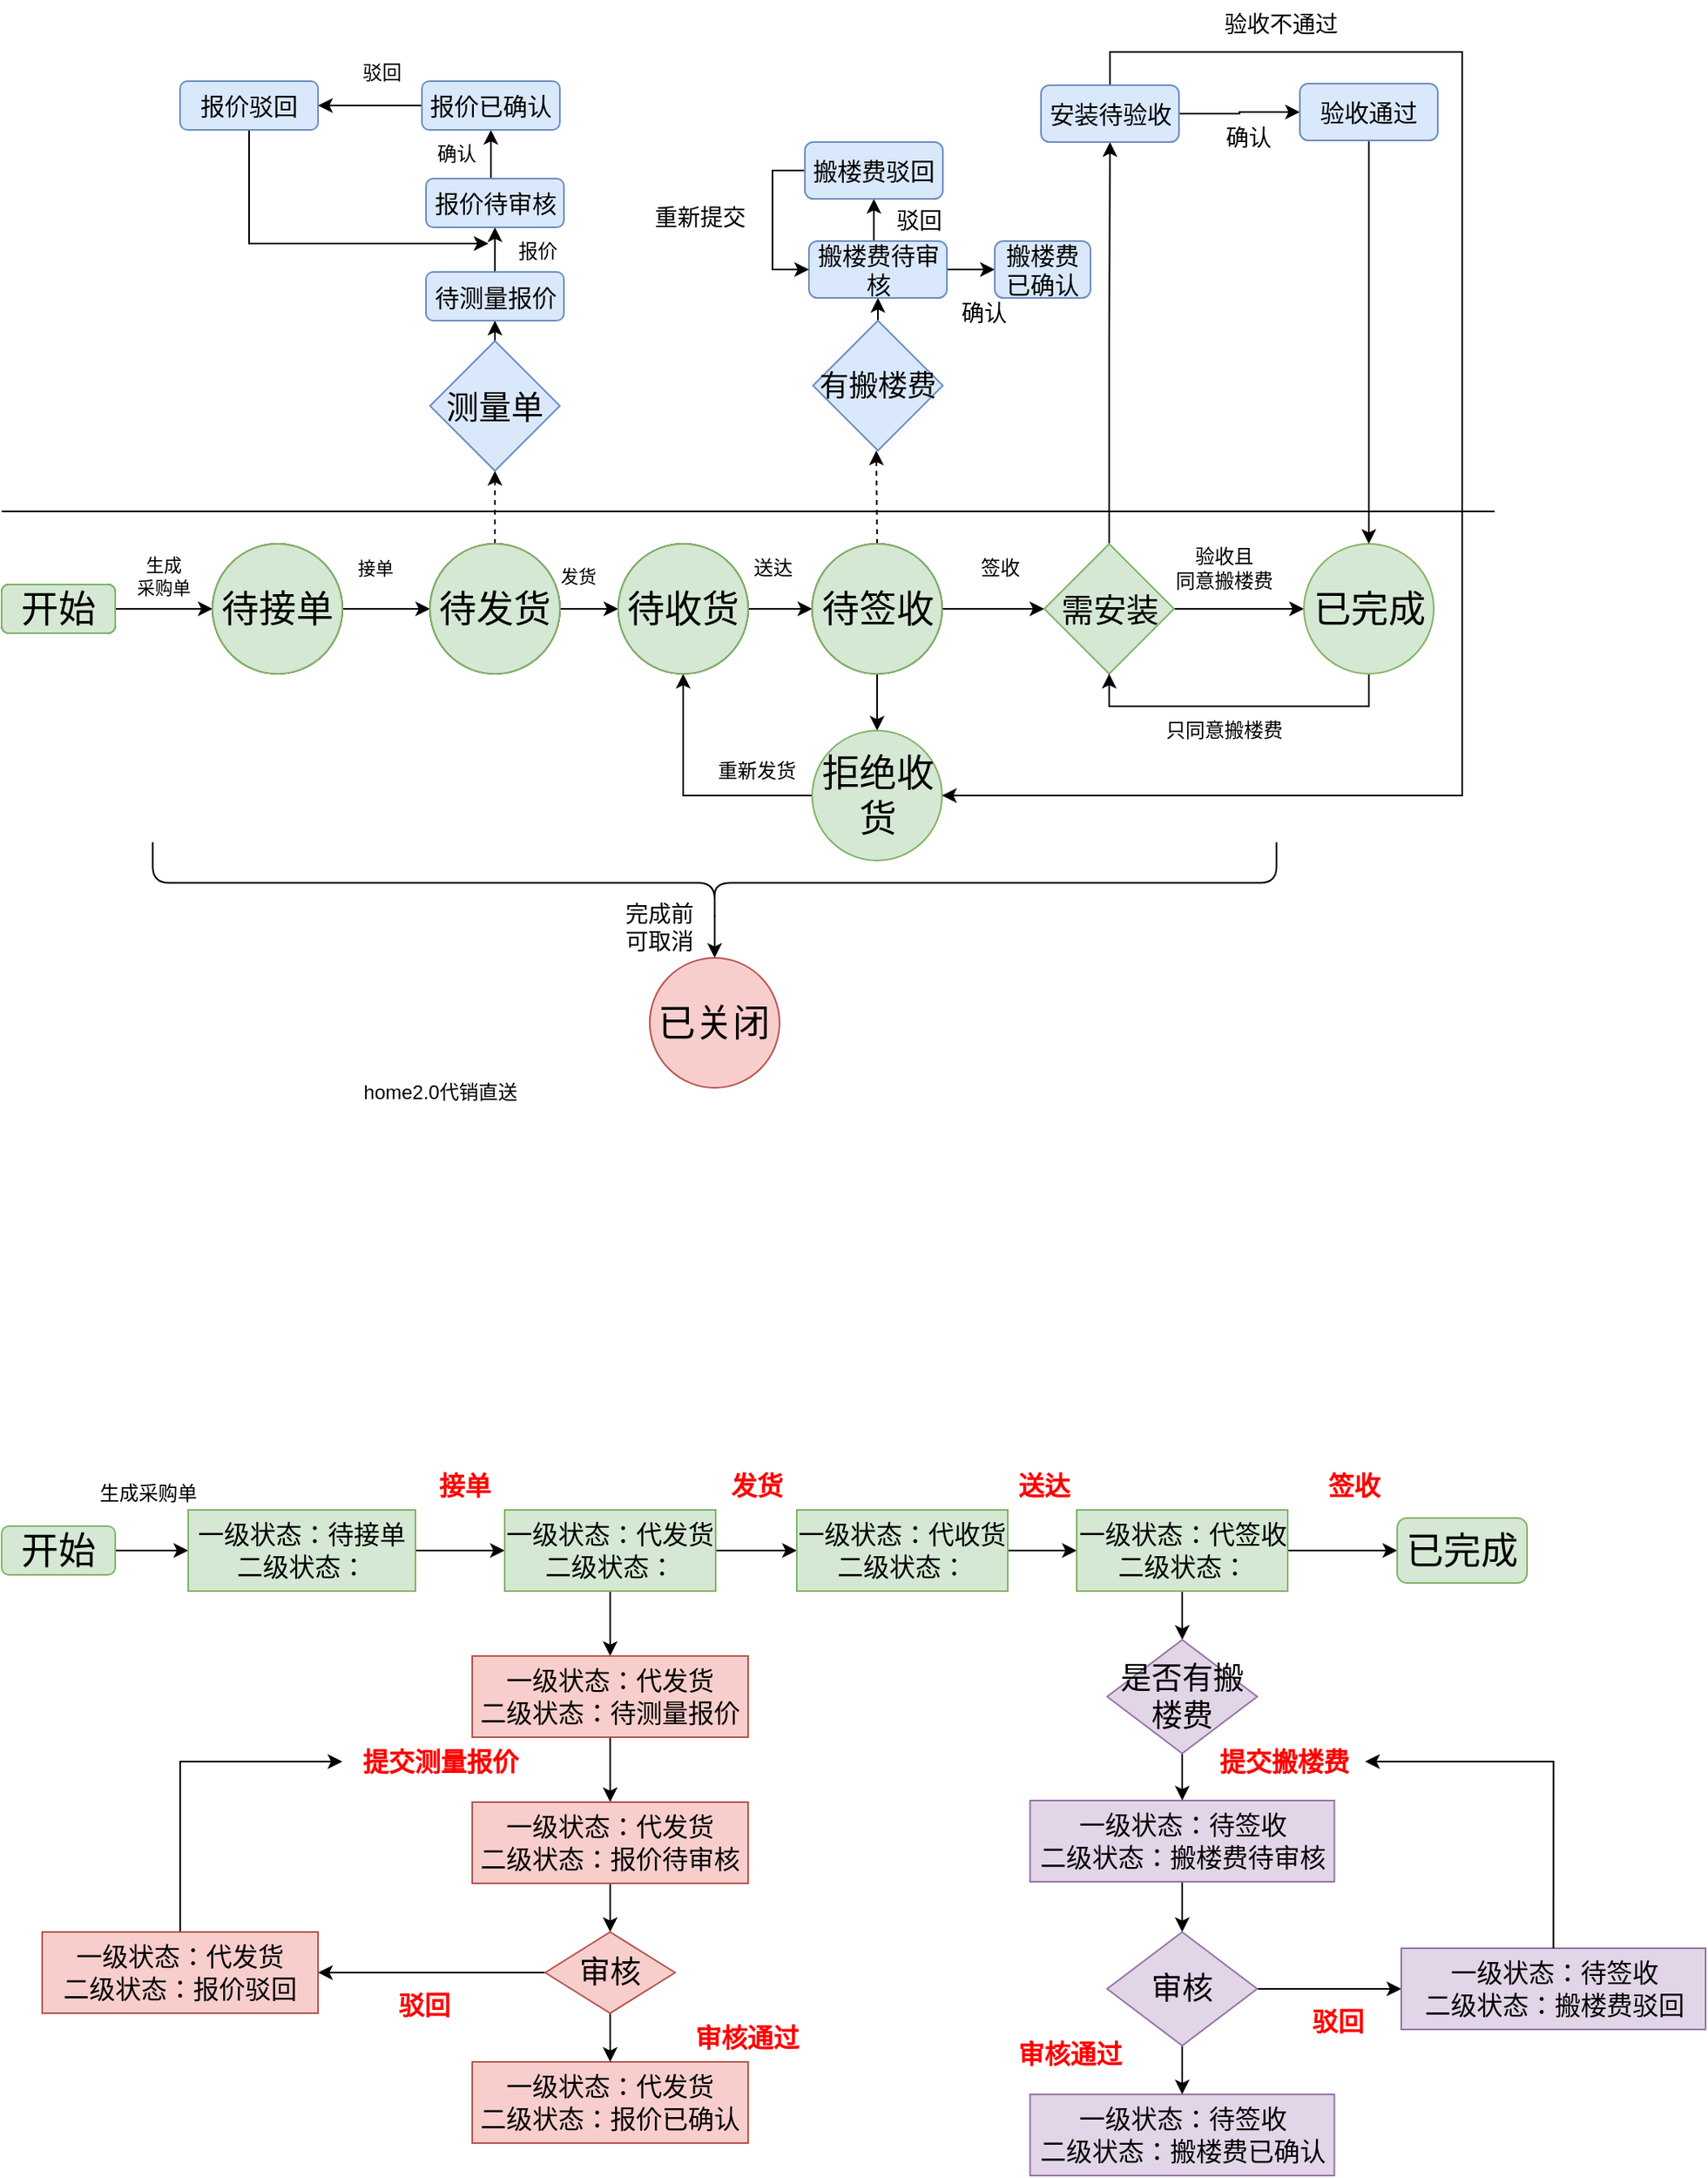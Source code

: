 <mxfile version="22.1.18" type="github" pages="3">
  <diagram id="_4ErnGNw5acjuUnZQd9g" name="第 1 页">
    <mxGraphModel dx="1631" dy="905" grid="1" gridSize="10" guides="1" tooltips="1" connect="1" arrows="1" fold="1" page="1" pageScale="1" pageWidth="827" pageHeight="1169" math="0" shadow="0">
      <root>
        <mxCell id="0" />
        <mxCell id="1" parent="0" />
        <mxCell id="FDQOqPrQZNCEI5LStUVV-4" style="edgeStyle=orthogonalEdgeStyle;rounded=0;orthogonalLoop=1;jettySize=auto;html=1;exitX=1;exitY=0.5;exitDx=0;exitDy=0;fontSize=23;" parent="1" source="FDQOqPrQZNCEI5LStUVV-1" target="FDQOqPrQZNCEI5LStUVV-2" edge="1">
          <mxGeometry relative="1" as="geometry" />
        </mxCell>
        <mxCell id="FDQOqPrQZNCEI5LStUVV-1" value="&lt;font style=&quot;font-size: 23px;&quot;&gt;开始&lt;/font&gt;" style="rounded=1;whiteSpace=wrap;html=1;" parent="1" vertex="1">
          <mxGeometry x="70" y="370" width="70" height="30" as="geometry" />
        </mxCell>
        <mxCell id="FDQOqPrQZNCEI5LStUVV-9" style="edgeStyle=orthogonalEdgeStyle;rounded=0;orthogonalLoop=1;jettySize=auto;html=1;exitX=1;exitY=0.5;exitDx=0;exitDy=0;fontSize=11;" parent="1" source="FDQOqPrQZNCEI5LStUVV-2" target="FDQOqPrQZNCEI5LStUVV-8" edge="1">
          <mxGeometry relative="1" as="geometry" />
        </mxCell>
        <mxCell id="FDQOqPrQZNCEI5LStUVV-2" value="待接单" style="ellipse;whiteSpace=wrap;html=1;aspect=fixed;fontSize=23;" parent="1" vertex="1">
          <mxGeometry x="200" y="345" width="80" height="80" as="geometry" />
        </mxCell>
        <mxCell id="FDQOqPrQZNCEI5LStUVV-7" value="生成&lt;br&gt;采购单" style="text;html=1;strokeColor=none;fillColor=none;align=center;verticalAlign=middle;whiteSpace=wrap;rounded=0;fontSize=11;" parent="1" vertex="1">
          <mxGeometry x="140" y="350" width="60" height="30" as="geometry" />
        </mxCell>
        <mxCell id="FDQOqPrQZNCEI5LStUVV-12" style="edgeStyle=orthogonalEdgeStyle;rounded=0;orthogonalLoop=1;jettySize=auto;html=1;exitX=1;exitY=0.5;exitDx=0;exitDy=0;fontSize=11;" parent="1" source="FDQOqPrQZNCEI5LStUVV-8" target="FDQOqPrQZNCEI5LStUVV-11" edge="1">
          <mxGeometry relative="1" as="geometry" />
        </mxCell>
        <mxCell id="FDQOqPrQZNCEI5LStUVV-29" style="edgeStyle=orthogonalEdgeStyle;rounded=0;orthogonalLoop=1;jettySize=auto;html=1;exitX=0.5;exitY=0;exitDx=0;exitDy=0;entryX=0.5;entryY=1;entryDx=0;entryDy=0;fontSize=12;startArrow=none;startFill=0;dashed=1;" parent="1" source="FDQOqPrQZNCEI5LStUVV-8" target="FDQOqPrQZNCEI5LStUVV-17" edge="1">
          <mxGeometry relative="1" as="geometry" />
        </mxCell>
        <mxCell id="FDQOqPrQZNCEI5LStUVV-8" value="待发货" style="ellipse;whiteSpace=wrap;html=1;aspect=fixed;fontSize=23;" parent="1" vertex="1">
          <mxGeometry x="334" y="345" width="80" height="80" as="geometry" />
        </mxCell>
        <mxCell id="FDQOqPrQZNCEI5LStUVV-10" value="接单" style="text;html=1;align=center;verticalAlign=middle;resizable=0;points=[];autosize=1;strokeColor=none;fillColor=none;fontSize=11;" parent="1" vertex="1">
          <mxGeometry x="275" y="345" width="50" height="30" as="geometry" />
        </mxCell>
        <mxCell id="FDQOqPrQZNCEI5LStUVV-34" style="edgeStyle=orthogonalEdgeStyle;rounded=0;orthogonalLoop=1;jettySize=auto;html=1;exitX=1;exitY=0.5;exitDx=0;exitDy=0;fontSize=12;startArrow=none;startFill=0;" parent="1" source="FDQOqPrQZNCEI5LStUVV-11" target="FDQOqPrQZNCEI5LStUVV-33" edge="1">
          <mxGeometry relative="1" as="geometry" />
        </mxCell>
        <mxCell id="FDQOqPrQZNCEI5LStUVV-11" value="待收货" style="ellipse;whiteSpace=wrap;html=1;aspect=fixed;fontSize=23;" parent="1" vertex="1">
          <mxGeometry x="450" y="345" width="80" height="80" as="geometry" />
        </mxCell>
        <mxCell id="FDQOqPrQZNCEI5LStUVV-13" value="发货" style="text;html=1;align=center;verticalAlign=middle;resizable=0;points=[];autosize=1;strokeColor=none;fillColor=none;fontSize=11;" parent="1" vertex="1">
          <mxGeometry x="400" y="350" width="50" height="30" as="geometry" />
        </mxCell>
        <mxCell id="FDQOqPrQZNCEI5LStUVV-16" value="" style="line;strokeWidth=1;html=1;perimeter=backbonePerimeter;points=[];outlineConnect=0;fontSize=11;" parent="1" vertex="1">
          <mxGeometry x="70" y="320" width="920" height="10" as="geometry" />
        </mxCell>
        <mxCell id="qCSMj7afyLva7ldJmSUC-21" style="edgeStyle=orthogonalEdgeStyle;rounded=0;orthogonalLoop=1;jettySize=auto;html=1;exitX=0.5;exitY=0;exitDx=0;exitDy=0;fontSize=14;" parent="1" source="FDQOqPrQZNCEI5LStUVV-17" target="FDQOqPrQZNCEI5LStUVV-18" edge="1">
          <mxGeometry relative="1" as="geometry" />
        </mxCell>
        <mxCell id="FDQOqPrQZNCEI5LStUVV-17" value="&lt;font style=&quot;font-size: 20px;&quot;&gt;测量单&lt;/font&gt;" style="rhombus;whiteSpace=wrap;html=1;strokeWidth=1;fontSize=11;fillColor=#dae8fc;strokeColor=#6c8ebf;" parent="1" vertex="1">
          <mxGeometry x="334" y="220" width="80" height="80" as="geometry" />
        </mxCell>
        <mxCell id="qCSMj7afyLva7ldJmSUC-22" style="edgeStyle=orthogonalEdgeStyle;rounded=0;orthogonalLoop=1;jettySize=auto;html=1;exitX=0.5;exitY=0;exitDx=0;exitDy=0;entryX=0.5;entryY=1;entryDx=0;entryDy=0;fontSize=14;" parent="1" source="FDQOqPrQZNCEI5LStUVV-18" target="FDQOqPrQZNCEI5LStUVV-19" edge="1">
          <mxGeometry relative="1" as="geometry" />
        </mxCell>
        <mxCell id="FDQOqPrQZNCEI5LStUVV-18" value="&lt;font style=&quot;font-size: 15px;&quot;&gt;待测量报价&lt;/font&gt;" style="rounded=1;whiteSpace=wrap;html=1;fillColor=#dae8fc;strokeColor=#6c8ebf;" parent="1" vertex="1">
          <mxGeometry x="331.5" y="177.5" width="85" height="30" as="geometry" />
        </mxCell>
        <mxCell id="qCSMj7afyLva7ldJmSUC-23" style="edgeStyle=orthogonalEdgeStyle;rounded=0;orthogonalLoop=1;jettySize=auto;html=1;exitX=0.5;exitY=0;exitDx=0;exitDy=0;entryX=0.5;entryY=1;entryDx=0;entryDy=0;fontSize=14;" parent="1" source="FDQOqPrQZNCEI5LStUVV-19" target="FDQOqPrQZNCEI5LStUVV-26" edge="1">
          <mxGeometry relative="1" as="geometry" />
        </mxCell>
        <mxCell id="FDQOqPrQZNCEI5LStUVV-19" value="&lt;span style=&quot;font-size: 15px;&quot;&gt;报价待审核&lt;/span&gt;" style="rounded=1;whiteSpace=wrap;html=1;fillColor=#dae8fc;strokeColor=#6c8ebf;" parent="1" vertex="1">
          <mxGeometry x="331.5" y="120" width="85" height="30" as="geometry" />
        </mxCell>
        <mxCell id="FDQOqPrQZNCEI5LStUVV-21" value="&lt;font style=&quot;font-size: 12px;&quot;&gt;报价&lt;/font&gt;" style="text;html=1;align=center;verticalAlign=middle;resizable=0;points=[];autosize=1;strokeColor=none;fillColor=none;fontSize=15;" parent="1" vertex="1">
          <mxGeometry x="375" y="147.5" width="50" height="30" as="geometry" />
        </mxCell>
        <mxCell id="qCSMj7afyLva7ldJmSUC-25" style="edgeStyle=orthogonalEdgeStyle;rounded=0;orthogonalLoop=1;jettySize=auto;html=1;exitX=0.5;exitY=1;exitDx=0;exitDy=0;fontSize=14;" parent="1" source="FDQOqPrQZNCEI5LStUVV-22" edge="1">
          <mxGeometry relative="1" as="geometry">
            <mxPoint x="370" y="160" as="targetPoint" />
            <Array as="points">
              <mxPoint x="243" y="160" />
              <mxPoint x="370" y="160" />
            </Array>
          </mxGeometry>
        </mxCell>
        <mxCell id="FDQOqPrQZNCEI5LStUVV-22" value="&lt;span style=&quot;font-size: 15px;&quot;&gt;报价驳回&lt;/span&gt;" style="rounded=1;whiteSpace=wrap;html=1;fillColor=#dae8fc;strokeColor=#6c8ebf;" parent="1" vertex="1">
          <mxGeometry x="180" y="60" width="85" height="30" as="geometry" />
        </mxCell>
        <mxCell id="FDQOqPrQZNCEI5LStUVV-24" value="驳回" style="text;html=1;align=center;verticalAlign=middle;resizable=0;points=[];autosize=1;strokeColor=none;fillColor=none;fontSize=12;" parent="1" vertex="1">
          <mxGeometry x="279" y="40" width="50" height="30" as="geometry" />
        </mxCell>
        <mxCell id="qCSMj7afyLva7ldJmSUC-24" style="edgeStyle=orthogonalEdgeStyle;rounded=0;orthogonalLoop=1;jettySize=auto;html=1;exitX=0;exitY=0.5;exitDx=0;exitDy=0;fontSize=14;" parent="1" source="FDQOqPrQZNCEI5LStUVV-26" target="FDQOqPrQZNCEI5LStUVV-22" edge="1">
          <mxGeometry relative="1" as="geometry" />
        </mxCell>
        <mxCell id="FDQOqPrQZNCEI5LStUVV-26" value="&lt;span style=&quot;font-size: 15px;&quot;&gt;报价已确认&lt;/span&gt;" style="rounded=1;whiteSpace=wrap;html=1;fillColor=#dae8fc;strokeColor=#6c8ebf;" parent="1" vertex="1">
          <mxGeometry x="329" y="60" width="85" height="30" as="geometry" />
        </mxCell>
        <mxCell id="FDQOqPrQZNCEI5LStUVV-28" value="确认" style="text;html=1;align=center;verticalAlign=middle;resizable=0;points=[];autosize=1;strokeColor=none;fillColor=none;fontSize=12;" parent="1" vertex="1">
          <mxGeometry x="325" y="90" width="50" height="30" as="geometry" />
        </mxCell>
        <mxCell id="FDQOqPrQZNCEI5LStUVV-37" style="edgeStyle=orthogonalEdgeStyle;rounded=0;orthogonalLoop=1;jettySize=auto;html=1;exitX=0.5;exitY=1;exitDx=0;exitDy=0;entryX=0.5;entryY=0;entryDx=0;entryDy=0;fontSize=12;startArrow=none;startFill=0;" parent="1" source="FDQOqPrQZNCEI5LStUVV-33" target="FDQOqPrQZNCEI5LStUVV-36" edge="1">
          <mxGeometry relative="1" as="geometry" />
        </mxCell>
        <mxCell id="qCSMj7afyLva7ldJmSUC-2" style="edgeStyle=orthogonalEdgeStyle;rounded=0;orthogonalLoop=1;jettySize=auto;html=1;exitX=1;exitY=0.5;exitDx=0;exitDy=0;entryX=0;entryY=0.5;entryDx=0;entryDy=0;" parent="1" source="FDQOqPrQZNCEI5LStUVV-33" target="qCSMj7afyLva7ldJmSUC-1" edge="1">
          <mxGeometry relative="1" as="geometry">
            <mxPoint x="692.5" y="385" as="targetPoint" />
          </mxGeometry>
        </mxCell>
        <mxCell id="qCSMj7afyLva7ldJmSUC-18" style="edgeStyle=orthogonalEdgeStyle;rounded=0;orthogonalLoop=1;jettySize=auto;html=1;exitX=0.5;exitY=0;exitDx=0;exitDy=0;fontSize=14;dashed=1;" parent="1" source="FDQOqPrQZNCEI5LStUVV-33" edge="1">
          <mxGeometry relative="1" as="geometry">
            <mxPoint x="609" y="287.5" as="targetPoint" />
          </mxGeometry>
        </mxCell>
        <mxCell id="FDQOqPrQZNCEI5LStUVV-33" value="待签收" style="ellipse;whiteSpace=wrap;html=1;aspect=fixed;fontSize=23;" parent="1" vertex="1">
          <mxGeometry x="569.5" y="345" width="80" height="80" as="geometry" />
        </mxCell>
        <mxCell id="FDQOqPrQZNCEI5LStUVV-35" value="送达" style="text;html=1;align=center;verticalAlign=middle;resizable=0;points=[];autosize=1;strokeColor=none;fillColor=none;fontSize=12;" parent="1" vertex="1">
          <mxGeometry x="520" y="345" width="50" height="30" as="geometry" />
        </mxCell>
        <mxCell id="FDQOqPrQZNCEI5LStUVV-38" style="edgeStyle=orthogonalEdgeStyle;rounded=0;orthogonalLoop=1;jettySize=auto;html=1;exitX=0;exitY=0.5;exitDx=0;exitDy=0;fontSize=12;startArrow=none;startFill=0;" parent="1" source="FDQOqPrQZNCEI5LStUVV-36" target="FDQOqPrQZNCEI5LStUVV-11" edge="1">
          <mxGeometry relative="1" as="geometry" />
        </mxCell>
        <mxCell id="FDQOqPrQZNCEI5LStUVV-36" value="拒绝收货" style="ellipse;whiteSpace=wrap;html=1;aspect=fixed;fontSize=23;fillColor=#d5e8d4;strokeColor=#82b366;" parent="1" vertex="1">
          <mxGeometry x="569.5" y="460" width="80" height="80" as="geometry" />
        </mxCell>
        <mxCell id="FDQOqPrQZNCEI5LStUVV-39" value="重新发货" style="text;html=1;align=center;verticalAlign=middle;resizable=0;points=[];autosize=1;strokeColor=none;fillColor=none;fontSize=12;" parent="1" vertex="1">
          <mxGeometry x="500" y="470" width="70" height="30" as="geometry" />
        </mxCell>
        <mxCell id="qCSMj7afyLva7ldJmSUC-5" style="edgeStyle=orthogonalEdgeStyle;rounded=0;orthogonalLoop=1;jettySize=auto;html=1;exitX=1;exitY=0.5;exitDx=0;exitDy=0;" parent="1" source="qCSMj7afyLva7ldJmSUC-1" target="qCSMj7afyLva7ldJmSUC-4" edge="1">
          <mxGeometry relative="1" as="geometry" />
        </mxCell>
        <mxCell id="qCSMj7afyLva7ldJmSUC-39" style="edgeStyle=orthogonalEdgeStyle;rounded=0;orthogonalLoop=1;jettySize=auto;html=1;exitX=0.5;exitY=0;exitDx=0;exitDy=0;entryX=0.5;entryY=1;entryDx=0;entryDy=0;fontSize=14;" parent="1" source="qCSMj7afyLva7ldJmSUC-1" target="qCSMj7afyLva7ldJmSUC-31" edge="1">
          <mxGeometry relative="1" as="geometry" />
        </mxCell>
        <mxCell id="qCSMj7afyLva7ldJmSUC-1" value="&lt;span style=&quot;font-size: 20px;&quot;&gt;需安装&lt;/span&gt;" style="rhombus;whiteSpace=wrap;html=1;strokeWidth=1;fontSize=11;fillColor=#d5e8d4;strokeColor=#82b366;" parent="1" vertex="1">
          <mxGeometry x="712.5" y="345" width="80" height="80" as="geometry" />
        </mxCell>
        <mxCell id="qCSMj7afyLva7ldJmSUC-3" value="签收" style="text;html=1;align=center;verticalAlign=middle;resizable=0;points=[];autosize=1;strokeColor=none;fillColor=none;" parent="1" vertex="1">
          <mxGeometry x="660" y="345" width="50" height="30" as="geometry" />
        </mxCell>
        <mxCell id="qCSMj7afyLva7ldJmSUC-7" style="edgeStyle=orthogonalEdgeStyle;rounded=0;orthogonalLoop=1;jettySize=auto;html=1;exitX=0.5;exitY=1;exitDx=0;exitDy=0;entryX=0.5;entryY=1;entryDx=0;entryDy=0;" parent="1" source="qCSMj7afyLva7ldJmSUC-4" target="qCSMj7afyLva7ldJmSUC-1" edge="1">
          <mxGeometry relative="1" as="geometry" />
        </mxCell>
        <mxCell id="qCSMj7afyLva7ldJmSUC-4" value="已完成" style="ellipse;whiteSpace=wrap;html=1;aspect=fixed;fontSize=23;fillColor=#d5e8d4;strokeColor=#82b366;" parent="1" vertex="1">
          <mxGeometry x="872.5" y="345" width="80" height="80" as="geometry" />
        </mxCell>
        <mxCell id="qCSMj7afyLva7ldJmSUC-6" value="验收且&lt;br&gt;同意搬楼费" style="text;html=1;align=center;verticalAlign=middle;resizable=0;points=[];autosize=1;strokeColor=none;fillColor=none;" parent="1" vertex="1">
          <mxGeometry x="782.5" y="340" width="80" height="40" as="geometry" />
        </mxCell>
        <mxCell id="qCSMj7afyLva7ldJmSUC-8" value="只同意搬楼费" style="text;html=1;align=center;verticalAlign=middle;resizable=0;points=[];autosize=1;strokeColor=none;fillColor=none;" parent="1" vertex="1">
          <mxGeometry x="772.5" y="445" width="100" height="30" as="geometry" />
        </mxCell>
        <mxCell id="qCSMj7afyLva7ldJmSUC-26" style="edgeStyle=orthogonalEdgeStyle;rounded=0;orthogonalLoop=1;jettySize=auto;html=1;exitX=0.5;exitY=0;exitDx=0;exitDy=0;entryX=0.5;entryY=1;entryDx=0;entryDy=0;fontSize=14;" parent="1" source="qCSMj7afyLva7ldJmSUC-9" target="qCSMj7afyLva7ldJmSUC-10" edge="1">
          <mxGeometry relative="1" as="geometry" />
        </mxCell>
        <mxCell id="qCSMj7afyLva7ldJmSUC-9" value="&lt;font style=&quot;font-size: 18px;&quot;&gt;有搬楼费&lt;/font&gt;" style="rhombus;whiteSpace=wrap;html=1;strokeWidth=1;fontSize=11;fillColor=#dae8fc;strokeColor=#6c8ebf;" parent="1" vertex="1">
          <mxGeometry x="570" y="207.5" width="80" height="80" as="geometry" />
        </mxCell>
        <mxCell id="qCSMj7afyLva7ldJmSUC-28" style="edgeStyle=orthogonalEdgeStyle;rounded=0;orthogonalLoop=1;jettySize=auto;html=1;exitX=0.5;exitY=0;exitDx=0;exitDy=0;entryX=0.5;entryY=1;entryDx=0;entryDy=0;fontSize=14;" parent="1" source="qCSMj7afyLva7ldJmSUC-10" target="qCSMj7afyLva7ldJmSUC-11" edge="1">
          <mxGeometry relative="1" as="geometry" />
        </mxCell>
        <mxCell id="qCSMj7afyLva7ldJmSUC-29" style="edgeStyle=orthogonalEdgeStyle;rounded=0;orthogonalLoop=1;jettySize=auto;html=1;exitX=1;exitY=0.5;exitDx=0;exitDy=0;fontSize=14;" parent="1" source="qCSMj7afyLva7ldJmSUC-10" target="qCSMj7afyLva7ldJmSUC-12" edge="1">
          <mxGeometry relative="1" as="geometry" />
        </mxCell>
        <mxCell id="qCSMj7afyLva7ldJmSUC-10" value="&lt;span style=&quot;font-size: 15px;&quot;&gt;搬楼费待审核&lt;/span&gt;" style="rounded=1;whiteSpace=wrap;html=1;fillColor=#dae8fc;strokeColor=#6c8ebf;" parent="1" vertex="1">
          <mxGeometry x="567.5" y="158.5" width="85" height="35" as="geometry" />
        </mxCell>
        <mxCell id="qCSMj7afyLva7ldJmSUC-30" style="edgeStyle=orthogonalEdgeStyle;rounded=0;orthogonalLoop=1;jettySize=auto;html=1;exitX=0;exitY=0.5;exitDx=0;exitDy=0;entryX=0;entryY=0.5;entryDx=0;entryDy=0;fontSize=14;" parent="1" source="qCSMj7afyLva7ldJmSUC-11" target="qCSMj7afyLva7ldJmSUC-10" edge="1">
          <mxGeometry relative="1" as="geometry" />
        </mxCell>
        <mxCell id="qCSMj7afyLva7ldJmSUC-11" value="&lt;span style=&quot;font-size: 15px;&quot;&gt;搬楼费驳回&lt;/span&gt;" style="rounded=1;whiteSpace=wrap;html=1;fillColor=#dae8fc;strokeColor=#6c8ebf;" parent="1" vertex="1">
          <mxGeometry x="565" y="97.5" width="85" height="35" as="geometry" />
        </mxCell>
        <mxCell id="qCSMj7afyLva7ldJmSUC-12" value="&lt;span style=&quot;font-size: 15px;&quot;&gt;搬楼费已确认&lt;/span&gt;" style="rounded=1;whiteSpace=wrap;html=1;fillColor=#dae8fc;strokeColor=#6c8ebf;" parent="1" vertex="1">
          <mxGeometry x="682" y="158.5" width="59" height="35" as="geometry" />
        </mxCell>
        <mxCell id="qCSMj7afyLva7ldJmSUC-15" value="&lt;font style=&quot;font-size: 14px;&quot;&gt;驳回&lt;/font&gt;" style="text;html=1;align=center;verticalAlign=middle;resizable=0;points=[];autosize=1;strokeColor=none;fillColor=none;fontSize=18;" parent="1" vertex="1">
          <mxGeometry x="610" y="125" width="50" height="40" as="geometry" />
        </mxCell>
        <mxCell id="qCSMj7afyLva7ldJmSUC-17" value="确认" style="text;html=1;align=center;verticalAlign=middle;resizable=0;points=[];autosize=1;strokeColor=none;fillColor=none;fontSize=14;" parent="1" vertex="1">
          <mxGeometry x="650" y="187.5" width="50" height="30" as="geometry" />
        </mxCell>
        <mxCell id="qCSMj7afyLva7ldJmSUC-20" value="重新提交" style="text;html=1;align=center;verticalAlign=middle;resizable=0;points=[];autosize=1;strokeColor=none;fillColor=none;fontSize=14;" parent="1" vertex="1">
          <mxGeometry x="460" y="128.5" width="80" height="30" as="geometry" />
        </mxCell>
        <mxCell id="qCSMj7afyLva7ldJmSUC-40" style="edgeStyle=orthogonalEdgeStyle;rounded=0;orthogonalLoop=1;jettySize=auto;html=1;exitX=1;exitY=0.5;exitDx=0;exitDy=0;fontSize=14;" parent="1" source="qCSMj7afyLva7ldJmSUC-31" target="qCSMj7afyLva7ldJmSUC-32" edge="1">
          <mxGeometry relative="1" as="geometry" />
        </mxCell>
        <mxCell id="qCSMj7afyLva7ldJmSUC-43" style="edgeStyle=orthogonalEdgeStyle;rounded=0;orthogonalLoop=1;jettySize=auto;html=1;exitX=0.5;exitY=0;exitDx=0;exitDy=0;entryX=1;entryY=0.5;entryDx=0;entryDy=0;fontSize=14;" parent="1" source="qCSMj7afyLva7ldJmSUC-31" target="FDQOqPrQZNCEI5LStUVV-36" edge="1">
          <mxGeometry relative="1" as="geometry">
            <Array as="points">
              <mxPoint x="753" y="42" />
              <mxPoint x="970" y="42" />
              <mxPoint x="970" y="500" />
            </Array>
          </mxGeometry>
        </mxCell>
        <mxCell id="qCSMj7afyLva7ldJmSUC-31" value="&lt;span style=&quot;font-size: 15px;&quot;&gt;安装待验收&lt;/span&gt;" style="rounded=1;whiteSpace=wrap;html=1;fillColor=#dae8fc;strokeColor=#6c8ebf;" parent="1" vertex="1">
          <mxGeometry x="710.5" y="62.5" width="85" height="35" as="geometry" />
        </mxCell>
        <mxCell id="qCSMj7afyLva7ldJmSUC-42" style="edgeStyle=orthogonalEdgeStyle;rounded=0;orthogonalLoop=1;jettySize=auto;html=1;exitX=0.5;exitY=1;exitDx=0;exitDy=0;fontSize=14;" parent="1" source="qCSMj7afyLva7ldJmSUC-32" target="qCSMj7afyLva7ldJmSUC-4" edge="1">
          <mxGeometry relative="1" as="geometry" />
        </mxCell>
        <mxCell id="qCSMj7afyLva7ldJmSUC-32" value="&lt;span style=&quot;font-size: 15px;&quot;&gt;验收通过&lt;/span&gt;" style="rounded=1;whiteSpace=wrap;html=1;fillColor=#dae8fc;strokeColor=#6c8ebf;" parent="1" vertex="1">
          <mxGeometry x="870" y="61.5" width="85" height="35" as="geometry" />
        </mxCell>
        <mxCell id="qCSMj7afyLva7ldJmSUC-35" value="确认" style="text;html=1;align=center;verticalAlign=middle;resizable=0;points=[];autosize=1;strokeColor=none;fillColor=none;fontSize=14;" parent="1" vertex="1">
          <mxGeometry x="812.5" y="80" width="50" height="30" as="geometry" />
        </mxCell>
        <mxCell id="qCSMj7afyLva7ldJmSUC-37" value="验收不通过" style="text;html=1;align=center;verticalAlign=middle;resizable=0;points=[];autosize=1;strokeColor=none;fillColor=none;fontSize=14;" parent="1" vertex="1">
          <mxGeometry x="812.5" y="10" width="90" height="30" as="geometry" />
        </mxCell>
        <mxCell id="qCSMj7afyLva7ldJmSUC-46" style="edgeStyle=orthogonalEdgeStyle;rounded=0;orthogonalLoop=1;jettySize=auto;html=1;exitX=0.1;exitY=0.5;exitDx=0;exitDy=0;exitPerimeter=0;entryX=0.5;entryY=0;entryDx=0;entryDy=0;fontSize=14;" parent="1" source="qCSMj7afyLva7ldJmSUC-44" target="qCSMj7afyLva7ldJmSUC-45" edge="1">
          <mxGeometry relative="1" as="geometry" />
        </mxCell>
        <mxCell id="qCSMj7afyLva7ldJmSUC-44" value="" style="shape=curlyBracket;whiteSpace=wrap;html=1;rounded=1;fontSize=14;rotation=-90;" parent="1" vertex="1">
          <mxGeometry x="484.38" y="207.5" width="50" height="692.5" as="geometry" />
        </mxCell>
        <mxCell id="qCSMj7afyLva7ldJmSUC-45" value="已关闭" style="ellipse;whiteSpace=wrap;html=1;aspect=fixed;fontSize=23;fillColor=#f8cecc;strokeColor=#b85450;" parent="1" vertex="1">
          <mxGeometry x="469.38" y="600" width="80" height="80" as="geometry" />
        </mxCell>
        <mxCell id="qCSMj7afyLva7ldJmSUC-47" value="完成前&lt;br&gt;可取消" style="text;html=1;align=center;verticalAlign=middle;resizable=0;points=[];autosize=1;strokeColor=none;fillColor=none;fontSize=14;" parent="1" vertex="1">
          <mxGeometry x="440" y="556.25" width="70" height="50" as="geometry" />
        </mxCell>
        <mxCell id="qCSMj7afyLva7ldJmSUC-48" value="&lt;font style=&quot;font-size: 23px;&quot;&gt;开始&lt;/font&gt;" style="rounded=1;whiteSpace=wrap;html=1;fillColor=#d5e8d4;strokeColor=#82b366;" parent="1" vertex="1">
          <mxGeometry x="70" y="370" width="70" height="30" as="geometry" />
        </mxCell>
        <mxCell id="qCSMj7afyLva7ldJmSUC-49" value="待接单" style="ellipse;whiteSpace=wrap;html=1;aspect=fixed;fontSize=23;fillColor=#d5e8d4;strokeColor=#82b366;" parent="1" vertex="1">
          <mxGeometry x="200" y="345" width="80" height="80" as="geometry" />
        </mxCell>
        <mxCell id="qCSMj7afyLva7ldJmSUC-50" value="待发货" style="ellipse;whiteSpace=wrap;html=1;aspect=fixed;fontSize=23;fillColor=#d5e8d4;strokeColor=#82b366;" parent="1" vertex="1">
          <mxGeometry x="334" y="345" width="80" height="80" as="geometry" />
        </mxCell>
        <mxCell id="qCSMj7afyLva7ldJmSUC-51" value="待收货" style="ellipse;whiteSpace=wrap;html=1;aspect=fixed;fontSize=23;fillColor=#d5e8d4;strokeColor=#82b366;" parent="1" vertex="1">
          <mxGeometry x="450" y="345" width="80" height="80" as="geometry" />
        </mxCell>
        <mxCell id="qCSMj7afyLva7ldJmSUC-52" value="待签收" style="ellipse;whiteSpace=wrap;html=1;aspect=fixed;fontSize=23;fillColor=#d5e8d4;strokeColor=#82b366;" parent="1" vertex="1">
          <mxGeometry x="569.5" y="345" width="80" height="80" as="geometry" />
        </mxCell>
        <mxCell id="z70ZR2TUQVztYwn-_1U--1" value="home2.0代销直送" style="text;html=1;align=center;verticalAlign=middle;resizable=0;points=[];autosize=1;strokeColor=none;fillColor=none;" vertex="1" parent="1">
          <mxGeometry x="280" y="668" width="120" height="30" as="geometry" />
        </mxCell>
        <mxCell id="z70ZR2TUQVztYwn-_1U--8" style="edgeStyle=orthogonalEdgeStyle;rounded=0;orthogonalLoop=1;jettySize=auto;html=1;exitX=1;exitY=0.5;exitDx=0;exitDy=0;entryX=0;entryY=0.5;entryDx=0;entryDy=0;" edge="1" parent="1" source="z70ZR2TUQVztYwn-_1U--2" target="z70ZR2TUQVztYwn-_1U--3">
          <mxGeometry relative="1" as="geometry" />
        </mxCell>
        <mxCell id="z70ZR2TUQVztYwn-_1U--2" value="&lt;font style=&quot;font-size: 23px;&quot;&gt;开始&lt;/font&gt;" style="rounded=1;whiteSpace=wrap;html=1;fillColor=#d5e8d4;strokeColor=#82b366;" vertex="1" parent="1">
          <mxGeometry x="70" y="950" width="70" height="30" as="geometry" />
        </mxCell>
        <mxCell id="z70ZR2TUQVztYwn-_1U--10" style="edgeStyle=orthogonalEdgeStyle;rounded=0;orthogonalLoop=1;jettySize=auto;html=1;exitX=1;exitY=0.5;exitDx=0;exitDy=0;" edge="1" parent="1" source="z70ZR2TUQVztYwn-_1U--3" target="z70ZR2TUQVztYwn-_1U--4">
          <mxGeometry relative="1" as="geometry" />
        </mxCell>
        <mxCell id="z70ZR2TUQVztYwn-_1U--3" value="&lt;font style=&quot;font-size: 16px;&quot;&gt;一级状态：待接单&lt;br&gt;二级状态：&lt;br&gt;&lt;/font&gt;" style="rounded=0;whiteSpace=wrap;html=1;fillColor=#d5e8d4;strokeColor=#82b366;" vertex="1" parent="1">
          <mxGeometry x="185" y="940" width="140" height="50" as="geometry" />
        </mxCell>
        <mxCell id="z70ZR2TUQVztYwn-_1U--12" style="edgeStyle=orthogonalEdgeStyle;rounded=0;orthogonalLoop=1;jettySize=auto;html=1;exitX=1;exitY=0.5;exitDx=0;exitDy=0;" edge="1" parent="1" source="z70ZR2TUQVztYwn-_1U--4" target="z70ZR2TUQVztYwn-_1U--5">
          <mxGeometry relative="1" as="geometry" />
        </mxCell>
        <mxCell id="z70ZR2TUQVztYwn-_1U--23" style="edgeStyle=orthogonalEdgeStyle;rounded=0;orthogonalLoop=1;jettySize=auto;html=1;exitX=0.5;exitY=1;exitDx=0;exitDy=0;entryX=0.5;entryY=0;entryDx=0;entryDy=0;" edge="1" parent="1" source="z70ZR2TUQVztYwn-_1U--4" target="z70ZR2TUQVztYwn-_1U--20">
          <mxGeometry relative="1" as="geometry" />
        </mxCell>
        <mxCell id="z70ZR2TUQVztYwn-_1U--4" value="&lt;font style=&quot;font-size: 16px;&quot;&gt;一级状态：代发货&lt;br&gt;二级状态：&lt;br&gt;&lt;/font&gt;" style="rounded=0;whiteSpace=wrap;html=1;fillColor=#d5e8d4;strokeColor=#82b366;" vertex="1" parent="1">
          <mxGeometry x="380" y="940" width="130" height="50" as="geometry" />
        </mxCell>
        <mxCell id="z70ZR2TUQVztYwn-_1U--17" style="edgeStyle=orthogonalEdgeStyle;rounded=0;orthogonalLoop=1;jettySize=auto;html=1;exitX=1;exitY=0.5;exitDx=0;exitDy=0;" edge="1" parent="1" source="z70ZR2TUQVztYwn-_1U--5" target="z70ZR2TUQVztYwn-_1U--6">
          <mxGeometry relative="1" as="geometry" />
        </mxCell>
        <mxCell id="z70ZR2TUQVztYwn-_1U--5" value="&lt;font style=&quot;font-size: 16px;&quot;&gt;一级状态：代收货&lt;br&gt;二级状态：&lt;br&gt;&lt;/font&gt;" style="rounded=0;whiteSpace=wrap;html=1;fillColor=#d5e8d4;strokeColor=#82b366;" vertex="1" parent="1">
          <mxGeometry x="560" y="940" width="130" height="50" as="geometry" />
        </mxCell>
        <mxCell id="z70ZR2TUQVztYwn-_1U--16" style="edgeStyle=orthogonalEdgeStyle;rounded=0;orthogonalLoop=1;jettySize=auto;html=1;exitX=1;exitY=0.5;exitDx=0;exitDy=0;" edge="1" parent="1" source="z70ZR2TUQVztYwn-_1U--6" target="z70ZR2TUQVztYwn-_1U--7">
          <mxGeometry relative="1" as="geometry" />
        </mxCell>
        <mxCell id="z70ZR2TUQVztYwn-_1U--40" style="edgeStyle=orthogonalEdgeStyle;rounded=0;orthogonalLoop=1;jettySize=auto;html=1;exitX=0.5;exitY=1;exitDx=0;exitDy=0;" edge="1" parent="1" source="z70ZR2TUQVztYwn-_1U--6" target="z70ZR2TUQVztYwn-_1U--36">
          <mxGeometry relative="1" as="geometry" />
        </mxCell>
        <mxCell id="z70ZR2TUQVztYwn-_1U--6" value="&lt;font style=&quot;font-size: 16px;&quot;&gt;一级状态：代签收&lt;br&gt;二级状态：&lt;br&gt;&lt;/font&gt;" style="rounded=0;whiteSpace=wrap;html=1;fillColor=#d5e8d4;strokeColor=#82b366;" vertex="1" parent="1">
          <mxGeometry x="732.5" y="940" width="130" height="50" as="geometry" />
        </mxCell>
        <mxCell id="z70ZR2TUQVztYwn-_1U--7" value="&lt;font style=&quot;font-size: 23px;&quot;&gt;已完成&lt;/font&gt;" style="rounded=1;whiteSpace=wrap;html=1;fillColor=#d5e8d4;strokeColor=#82b366;" vertex="1" parent="1">
          <mxGeometry x="930" y="945" width="80" height="40" as="geometry" />
        </mxCell>
        <mxCell id="z70ZR2TUQVztYwn-_1U--9" value="生成采购单" style="text;html=1;align=center;verticalAlign=middle;resizable=0;points=[];autosize=1;strokeColor=none;fillColor=none;" vertex="1" parent="1">
          <mxGeometry x="120" y="915" width="80" height="30" as="geometry" />
        </mxCell>
        <mxCell id="z70ZR2TUQVztYwn-_1U--11" value="&lt;b&gt;&lt;font color=&quot;#ff0000&quot; style=&quot;font-size: 16px;&quot;&gt;接单&lt;/font&gt;&lt;/b&gt;" style="text;html=1;align=center;verticalAlign=middle;resizable=0;points=[];autosize=1;strokeColor=none;fillColor=none;" vertex="1" parent="1">
          <mxGeometry x="325" y="910" width="60" height="30" as="geometry" />
        </mxCell>
        <mxCell id="z70ZR2TUQVztYwn-_1U--13" value="&lt;b&gt;&lt;font color=&quot;#ff0000&quot; style=&quot;font-size: 16px;&quot;&gt;发货&lt;/font&gt;&lt;/b&gt;" style="text;html=1;align=center;verticalAlign=middle;resizable=0;points=[];autosize=1;strokeColor=none;fillColor=none;" vertex="1" parent="1">
          <mxGeometry x="505" y="910" width="60" height="30" as="geometry" />
        </mxCell>
        <mxCell id="z70ZR2TUQVztYwn-_1U--14" value="&lt;b&gt;&lt;font color=&quot;#ff0000&quot; style=&quot;font-size: 16px;&quot;&gt;送达&lt;/font&gt;&lt;/b&gt;" style="text;html=1;align=center;verticalAlign=middle;resizable=0;points=[];autosize=1;strokeColor=none;fillColor=none;" vertex="1" parent="1">
          <mxGeometry x="682" y="910" width="60" height="30" as="geometry" />
        </mxCell>
        <mxCell id="z70ZR2TUQVztYwn-_1U--15" value="&lt;b&gt;&lt;font color=&quot;#ff0000&quot; style=&quot;font-size: 16px;&quot;&gt;签收&lt;/font&gt;&lt;/b&gt;" style="text;html=1;align=center;verticalAlign=middle;resizable=0;points=[];autosize=1;strokeColor=none;fillColor=none;" vertex="1" parent="1">
          <mxGeometry x="872.5" y="910" width="60" height="30" as="geometry" />
        </mxCell>
        <mxCell id="z70ZR2TUQVztYwn-_1U--25" style="edgeStyle=orthogonalEdgeStyle;rounded=0;orthogonalLoop=1;jettySize=auto;html=1;exitX=0.5;exitY=1;exitDx=0;exitDy=0;" edge="1" parent="1" source="z70ZR2TUQVztYwn-_1U--20" target="z70ZR2TUQVztYwn-_1U--21">
          <mxGeometry relative="1" as="geometry" />
        </mxCell>
        <mxCell id="z70ZR2TUQVztYwn-_1U--20" value="&lt;font style=&quot;font-size: 16px;&quot;&gt;一级状态：代发货&lt;br&gt;二级状态：待测量报价&lt;br&gt;&lt;/font&gt;" style="rounded=0;whiteSpace=wrap;html=1;fillColor=#f8cecc;strokeColor=#b85450;" vertex="1" parent="1">
          <mxGeometry x="360" y="1030" width="170" height="50" as="geometry" />
        </mxCell>
        <mxCell id="z70ZR2TUQVztYwn-_1U--29" style="edgeStyle=orthogonalEdgeStyle;rounded=0;orthogonalLoop=1;jettySize=auto;html=1;exitX=0.5;exitY=1;exitDx=0;exitDy=0;" edge="1" parent="1" source="z70ZR2TUQVztYwn-_1U--21" target="z70ZR2TUQVztYwn-_1U--28">
          <mxGeometry relative="1" as="geometry" />
        </mxCell>
        <mxCell id="z70ZR2TUQVztYwn-_1U--21" value="&lt;font style=&quot;font-size: 16px;&quot;&gt;一级状态：代发货&lt;br&gt;二级状态：报价待审核&lt;br&gt;&lt;/font&gt;" style="rounded=0;whiteSpace=wrap;html=1;fillColor=#f8cecc;strokeColor=#b85450;" vertex="1" parent="1">
          <mxGeometry x="360" y="1120" width="170" height="50" as="geometry" />
        </mxCell>
        <mxCell id="z70ZR2TUQVztYwn-_1U--22" value="&lt;font style=&quot;font-size: 16px;&quot;&gt;一级状态：代发货&lt;br&gt;二级状态：报价已确认&lt;br&gt;&lt;/font&gt;" style="rounded=0;whiteSpace=wrap;html=1;fillColor=#f8cecc;strokeColor=#b85450;" vertex="1" parent="1">
          <mxGeometry x="360" y="1280" width="170" height="50" as="geometry" />
        </mxCell>
        <mxCell id="z70ZR2TUQVztYwn-_1U--24" value="&lt;b&gt;&lt;font color=&quot;#ff0000&quot; style=&quot;font-size: 16px;&quot;&gt;提交测量报价&lt;/font&gt;&lt;/b&gt;" style="text;html=1;align=center;verticalAlign=middle;resizable=0;points=[];autosize=1;strokeColor=none;fillColor=none;" vertex="1" parent="1">
          <mxGeometry x="280" y="1080" width="120" height="30" as="geometry" />
        </mxCell>
        <mxCell id="z70ZR2TUQVztYwn-_1U--27" value="&lt;b&gt;&lt;font color=&quot;#ff0000&quot; style=&quot;font-size: 16px;&quot;&gt;审核通过&lt;/font&gt;&lt;/b&gt;" style="text;html=1;align=center;verticalAlign=middle;resizable=0;points=[];autosize=1;strokeColor=none;fillColor=none;" vertex="1" parent="1">
          <mxGeometry x="484.38" y="1250" width="90" height="30" as="geometry" />
        </mxCell>
        <mxCell id="z70ZR2TUQVztYwn-_1U--30" style="edgeStyle=orthogonalEdgeStyle;rounded=0;orthogonalLoop=1;jettySize=auto;html=1;exitX=0.5;exitY=1;exitDx=0;exitDy=0;" edge="1" parent="1" source="z70ZR2TUQVztYwn-_1U--28" target="z70ZR2TUQVztYwn-_1U--22">
          <mxGeometry relative="1" as="geometry" />
        </mxCell>
        <mxCell id="z70ZR2TUQVztYwn-_1U--33" style="edgeStyle=orthogonalEdgeStyle;rounded=0;orthogonalLoop=1;jettySize=auto;html=1;exitX=0;exitY=0.5;exitDx=0;exitDy=0;entryX=1;entryY=0.5;entryDx=0;entryDy=0;" edge="1" parent="1" source="z70ZR2TUQVztYwn-_1U--28" target="z70ZR2TUQVztYwn-_1U--32">
          <mxGeometry relative="1" as="geometry" />
        </mxCell>
        <mxCell id="z70ZR2TUQVztYwn-_1U--28" value="&lt;font style=&quot;font-size: 19px;&quot;&gt;审核&lt;/font&gt;" style="rhombus;whiteSpace=wrap;html=1;fillColor=#f8cecc;strokeColor=#b85450;" vertex="1" parent="1">
          <mxGeometry x="405" y="1200" width="80" height="50" as="geometry" />
        </mxCell>
        <mxCell id="z70ZR2TUQVztYwn-_1U--35" style="edgeStyle=orthogonalEdgeStyle;rounded=0;orthogonalLoop=1;jettySize=auto;html=1;exitX=0.5;exitY=0;exitDx=0;exitDy=0;" edge="1" parent="1" source="z70ZR2TUQVztYwn-_1U--32" target="z70ZR2TUQVztYwn-_1U--24">
          <mxGeometry relative="1" as="geometry">
            <mxPoint x="260" y="1090" as="targetPoint" />
            <Array as="points">
              <mxPoint x="180" y="1095" />
            </Array>
          </mxGeometry>
        </mxCell>
        <mxCell id="z70ZR2TUQVztYwn-_1U--32" value="&lt;font style=&quot;font-size: 16px;&quot;&gt;一级状态：代发货&lt;br&gt;二级状态：报价驳回&lt;br&gt;&lt;/font&gt;" style="rounded=0;whiteSpace=wrap;html=1;fillColor=#f8cecc;strokeColor=#b85450;" vertex="1" parent="1">
          <mxGeometry x="95" y="1200" width="170" height="50" as="geometry" />
        </mxCell>
        <mxCell id="z70ZR2TUQVztYwn-_1U--34" value="&lt;b&gt;&lt;font color=&quot;#ff0000&quot; style=&quot;font-size: 16px;&quot;&gt;驳回&lt;/font&gt;&lt;/b&gt;" style="text;html=1;align=center;verticalAlign=middle;resizable=0;points=[];autosize=1;strokeColor=none;fillColor=none;" vertex="1" parent="1">
          <mxGeometry x="300" y="1230" width="60" height="30" as="geometry" />
        </mxCell>
        <mxCell id="z70ZR2TUQVztYwn-_1U--41" style="edgeStyle=orthogonalEdgeStyle;rounded=0;orthogonalLoop=1;jettySize=auto;html=1;exitX=0.5;exitY=1;exitDx=0;exitDy=0;" edge="1" parent="1" source="z70ZR2TUQVztYwn-_1U--36" target="z70ZR2TUQVztYwn-_1U--37">
          <mxGeometry relative="1" as="geometry" />
        </mxCell>
        <mxCell id="z70ZR2TUQVztYwn-_1U--36" value="&lt;font style=&quot;font-size: 19px;&quot;&gt;是否有搬楼费&lt;/font&gt;" style="rhombus;whiteSpace=wrap;html=1;fillColor=#e1d5e7;strokeColor=#9673a6;" vertex="1" parent="1">
          <mxGeometry x="751.25" y="1020" width="92.5" height="70" as="geometry" />
        </mxCell>
        <mxCell id="z70ZR2TUQVztYwn-_1U--43" style="edgeStyle=orthogonalEdgeStyle;rounded=0;orthogonalLoop=1;jettySize=auto;html=1;exitX=0.5;exitY=1;exitDx=0;exitDy=0;entryX=0.5;entryY=0;entryDx=0;entryDy=0;" edge="1" parent="1" source="z70ZR2TUQVztYwn-_1U--37" target="z70ZR2TUQVztYwn-_1U--39">
          <mxGeometry relative="1" as="geometry" />
        </mxCell>
        <mxCell id="z70ZR2TUQVztYwn-_1U--37" value="&lt;font style=&quot;font-size: 16px;&quot;&gt;一级状态：待签收&lt;br&gt;二级状态：搬楼费待审核&lt;br&gt;&lt;/font&gt;" style="rounded=0;whiteSpace=wrap;html=1;fillColor=#e1d5e7;strokeColor=#9673a6;" vertex="1" parent="1">
          <mxGeometry x="703.75" y="1119" width="187.5" height="50" as="geometry" />
        </mxCell>
        <mxCell id="z70ZR2TUQVztYwn-_1U--38" value="&lt;font style=&quot;font-size: 16px;&quot;&gt;一级状态：待签收&lt;br&gt;二级状态：搬楼费已确认&lt;br&gt;&lt;/font&gt;" style="rounded=0;whiteSpace=wrap;html=1;fillColor=#e1d5e7;strokeColor=#9673a6;" vertex="1" parent="1">
          <mxGeometry x="703.75" y="1300" width="187.5" height="50" as="geometry" />
        </mxCell>
        <mxCell id="z70ZR2TUQVztYwn-_1U--44" style="edgeStyle=orthogonalEdgeStyle;rounded=0;orthogonalLoop=1;jettySize=auto;html=1;exitX=0.5;exitY=1;exitDx=0;exitDy=0;entryX=0.5;entryY=0;entryDx=0;entryDy=0;" edge="1" parent="1" source="z70ZR2TUQVztYwn-_1U--39" target="z70ZR2TUQVztYwn-_1U--38">
          <mxGeometry relative="1" as="geometry" />
        </mxCell>
        <mxCell id="z70ZR2TUQVztYwn-_1U--49" style="edgeStyle=orthogonalEdgeStyle;rounded=0;orthogonalLoop=1;jettySize=auto;html=1;exitX=1;exitY=0.5;exitDx=0;exitDy=0;" edge="1" parent="1" source="z70ZR2TUQVztYwn-_1U--39" target="z70ZR2TUQVztYwn-_1U--47">
          <mxGeometry relative="1" as="geometry" />
        </mxCell>
        <mxCell id="z70ZR2TUQVztYwn-_1U--39" value="&lt;font style=&quot;font-size: 19px;&quot;&gt;审核&lt;/font&gt;" style="rhombus;whiteSpace=wrap;html=1;fillColor=#e1d5e7;strokeColor=#9673a6;" vertex="1" parent="1">
          <mxGeometry x="751.25" y="1200" width="92.5" height="70" as="geometry" />
        </mxCell>
        <mxCell id="z70ZR2TUQVztYwn-_1U--45" value="&lt;b&gt;&lt;font color=&quot;#ff0000&quot; style=&quot;font-size: 16px;&quot;&gt;提交搬楼费&lt;/font&gt;&lt;/b&gt;" style="text;html=1;align=center;verticalAlign=middle;resizable=0;points=[];autosize=1;strokeColor=none;fillColor=none;" vertex="1" parent="1">
          <mxGeometry x="810" y="1080" width="100" height="30" as="geometry" />
        </mxCell>
        <mxCell id="z70ZR2TUQVztYwn-_1U--46" value="&lt;b&gt;&lt;font color=&quot;#ff0000&quot; style=&quot;font-size: 16px;&quot;&gt;审核通过&lt;/font&gt;&lt;/b&gt;" style="text;html=1;align=center;verticalAlign=middle;resizable=0;points=[];autosize=1;strokeColor=none;fillColor=none;" vertex="1" parent="1">
          <mxGeometry x="682.5" y="1260" width="90" height="30" as="geometry" />
        </mxCell>
        <mxCell id="z70ZR2TUQVztYwn-_1U--47" value="&lt;font style=&quot;font-size: 16px;&quot;&gt;一级状态：待签收&lt;br&gt;二级状态：搬楼费驳回&lt;br&gt;&lt;/font&gt;" style="rounded=0;whiteSpace=wrap;html=1;fillColor=#e1d5e7;strokeColor=#9673a6;" vertex="1" parent="1">
          <mxGeometry x="932.5" y="1210" width="187.5" height="50" as="geometry" />
        </mxCell>
        <mxCell id="z70ZR2TUQVztYwn-_1U--48" value="&lt;b&gt;&lt;font color=&quot;#ff0000&quot; style=&quot;font-size: 16px;&quot;&gt;驳回&lt;/font&gt;&lt;/b&gt;" style="text;html=1;align=center;verticalAlign=middle;resizable=0;points=[];autosize=1;strokeColor=none;fillColor=none;" vertex="1" parent="1">
          <mxGeometry x="862.5" y="1240" width="60" height="30" as="geometry" />
        </mxCell>
        <mxCell id="z70ZR2TUQVztYwn-_1U--50" style="edgeStyle=orthogonalEdgeStyle;rounded=0;orthogonalLoop=1;jettySize=auto;html=1;exitX=0.5;exitY=0;exitDx=0;exitDy=0;entryX=1.002;entryY=0.5;entryDx=0;entryDy=0;entryPerimeter=0;" edge="1" parent="1" source="z70ZR2TUQVztYwn-_1U--47" target="z70ZR2TUQVztYwn-_1U--45">
          <mxGeometry relative="1" as="geometry" />
        </mxCell>
      </root>
    </mxGraphModel>
  </diagram>
  <diagram id="kThpkJV23j7CUQjCB20B" name="第 2 页">
    <mxGraphModel dx="1386" dy="769" grid="1" gridSize="10" guides="1" tooltips="1" connect="1" arrows="1" fold="1" page="1" pageScale="1" pageWidth="827" pageHeight="1169" math="0" shadow="0">
      <root>
        <mxCell id="0" />
        <mxCell id="1" parent="0" />
        <mxCell id="DA9ZrAkqEHVoDse1Cv5M-16" value="Pool" style="swimlane;childLayout=stackLayout;resizeParent=1;resizeParentMax=0;startSize=20;horizontal=0;horizontalStack=1;" parent="1" vertex="1">
          <mxGeometry x="340" y="290" width="670" height="180" as="geometry" />
        </mxCell>
        <mxCell id="DA9ZrAkqEHVoDse1Cv5M-17" value="vss" style="swimlane;startSize=20;fillColor=#d5e8d4;strokeColor=#82b366;" parent="DA9ZrAkqEHVoDse1Cv5M-16" vertex="1">
          <mxGeometry x="20" width="420" height="180" as="geometry" />
        </mxCell>
        <mxCell id="DA9ZrAkqEHVoDse1Cv5M-1" value="&lt;font style=&quot;font-size: 16px;&quot;&gt;接单/拒单&lt;/font&gt;" style="rounded=0;whiteSpace=wrap;html=1;fillColor=#dae8fc;strokeColor=#6c8ebf;" parent="DA9ZrAkqEHVoDse1Cv5M-17" vertex="1">
          <mxGeometry x="90" y="125" width="80" height="30" as="geometry" />
        </mxCell>
        <mxCell id="DA9ZrAkqEHVoDse1Cv5M-2" value="&lt;font style=&quot;font-size: 16px;&quot;&gt;备货&lt;/font&gt;" style="rounded=0;whiteSpace=wrap;html=1;fillColor=#dae8fc;strokeColor=#6c8ebf;" parent="DA9ZrAkqEHVoDse1Cv5M-17" vertex="1">
          <mxGeometry x="220" y="125" width="60" height="30" as="geometry" />
        </mxCell>
        <mxCell id="DA9ZrAkqEHVoDse1Cv5M-4" style="edgeStyle=orthogonalEdgeStyle;rounded=0;orthogonalLoop=1;jettySize=auto;html=1;exitX=1;exitY=0.5;exitDx=0;exitDy=0;" parent="DA9ZrAkqEHVoDse1Cv5M-17" source="DA9ZrAkqEHVoDse1Cv5M-1" target="DA9ZrAkqEHVoDse1Cv5M-2" edge="1">
          <mxGeometry relative="1" as="geometry" />
        </mxCell>
        <mxCell id="DA9ZrAkqEHVoDse1Cv5M-3" value="&lt;font style=&quot;font-size: 16px;&quot;&gt;发货&lt;/font&gt;" style="rounded=0;whiteSpace=wrap;html=1;fillColor=#dae8fc;strokeColor=#6c8ebf;" parent="DA9ZrAkqEHVoDse1Cv5M-17" vertex="1">
          <mxGeometry x="330" y="125" width="60" height="30" as="geometry" />
        </mxCell>
        <mxCell id="DA9ZrAkqEHVoDse1Cv5M-5" style="edgeStyle=orthogonalEdgeStyle;rounded=0;orthogonalLoop=1;jettySize=auto;html=1;exitX=1;exitY=0.5;exitDx=0;exitDy=0;" parent="DA9ZrAkqEHVoDse1Cv5M-17" source="DA9ZrAkqEHVoDse1Cv5M-2" target="DA9ZrAkqEHVoDse1Cv5M-3" edge="1">
          <mxGeometry relative="1" as="geometry" />
        </mxCell>
        <mxCell id="DA9ZrAkqEHVoDse1Cv5M-9" value="&lt;font style=&quot;font-size: 14px;&quot;&gt;待接单&lt;/font&gt;" style="shape=callout;whiteSpace=wrap;html=1;perimeter=calloutPerimeter;fillColor=#fff2cc;strokeColor=#d6b656;" parent="DA9ZrAkqEHVoDse1Cv5M-17" vertex="1">
          <mxGeometry x="100" y="55" width="80" height="60" as="geometry" />
        </mxCell>
        <mxCell id="DA9ZrAkqEHVoDse1Cv5M-10" value="&lt;font style=&quot;font-size: 14px;&quot;&gt;备货中&lt;/font&gt;" style="shape=callout;whiteSpace=wrap;html=1;perimeter=calloutPerimeter;fillColor=#fff2cc;strokeColor=#d6b656;" parent="DA9ZrAkqEHVoDse1Cv5M-17" vertex="1">
          <mxGeometry x="210" y="55" width="80" height="60" as="geometry" />
        </mxCell>
        <mxCell id="DA9ZrAkqEHVoDse1Cv5M-14" style="edgeStyle=orthogonalEdgeStyle;rounded=0;orthogonalLoop=1;jettySize=auto;html=1;exitX=0;exitY=0;exitDx=80;exitDy=15;exitPerimeter=0;entryX=0;entryY=0;entryDx=0;entryDy=15;entryPerimeter=0;dashed=1;" parent="DA9ZrAkqEHVoDse1Cv5M-17" source="DA9ZrAkqEHVoDse1Cv5M-9" target="DA9ZrAkqEHVoDse1Cv5M-10" edge="1">
          <mxGeometry relative="1" as="geometry" />
        </mxCell>
        <mxCell id="DA9ZrAkqEHVoDse1Cv5M-11" value="&lt;font style=&quot;font-size: 16px;&quot;&gt;操作&lt;/font&gt;" style="text;html=1;strokeColor=#6c8ebf;fillColor=#dae8fc;align=center;verticalAlign=middle;whiteSpace=wrap;rounded=0;" parent="DA9ZrAkqEHVoDse1Cv5M-17" vertex="1">
          <mxGeometry x="10" y="125" width="60" height="30" as="geometry" />
        </mxCell>
        <mxCell id="DA9ZrAkqEHVoDse1Cv5M-12" value="&lt;font style=&quot;font-size: 16px;&quot;&gt;状态&lt;/font&gt;" style="text;html=1;strokeColor=#d6b656;fillColor=#fff2cc;align=center;verticalAlign=middle;whiteSpace=wrap;rounded=0;" parent="DA9ZrAkqEHVoDse1Cv5M-17" vertex="1">
          <mxGeometry x="10" y="55" width="60" height="30" as="geometry" />
        </mxCell>
        <mxCell id="DA9ZrAkqEHVoDse1Cv5M-13" value="&lt;font style=&quot;font-size: 14px;&quot;&gt;待发货&lt;/font&gt;" style="shape=callout;whiteSpace=wrap;html=1;perimeter=calloutPerimeter;fillColor=#fff2cc;strokeColor=#d6b656;" parent="DA9ZrAkqEHVoDse1Cv5M-17" vertex="1">
          <mxGeometry x="320" y="55" width="80" height="60" as="geometry" />
        </mxCell>
        <mxCell id="DA9ZrAkqEHVoDse1Cv5M-15" style="edgeStyle=orthogonalEdgeStyle;rounded=0;orthogonalLoop=1;jettySize=auto;html=1;exitX=0;exitY=0;exitDx=80;exitDy=15;exitPerimeter=0;entryX=0;entryY=0;entryDx=0;entryDy=15;entryPerimeter=0;dashed=1;" parent="DA9ZrAkqEHVoDse1Cv5M-17" source="DA9ZrAkqEHVoDse1Cv5M-10" target="DA9ZrAkqEHVoDse1Cv5M-13" edge="1">
          <mxGeometry relative="1" as="geometry" />
        </mxCell>
        <mxCell id="DA9ZrAkqEHVoDse1Cv5M-18" value="oms" style="swimlane;startSize=20;fillColor=#f8cecc;strokeColor=#b85450;" parent="DA9ZrAkqEHVoDse1Cv5M-16" vertex="1">
          <mxGeometry x="440" width="230" height="180" as="geometry" />
        </mxCell>
        <mxCell id="ZajYav1aMixqsbRKhetN-3" style="edgeStyle=orthogonalEdgeStyle;rounded=0;orthogonalLoop=1;jettySize=auto;html=1;exitX=1;exitY=0.5;exitDx=0;exitDy=0;" parent="DA9ZrAkqEHVoDse1Cv5M-18" source="DA9ZrAkqEHVoDse1Cv5M-20" target="ZajYav1aMixqsbRKhetN-2" edge="1">
          <mxGeometry relative="1" as="geometry" />
        </mxCell>
        <mxCell id="DA9ZrAkqEHVoDse1Cv5M-20" value="&lt;font style=&quot;font-size: 16px;&quot;&gt;oms签收&lt;/font&gt;" style="rounded=0;whiteSpace=wrap;html=1;fillColor=#dae8fc;strokeColor=#6c8ebf;" parent="DA9ZrAkqEHVoDse1Cv5M-18" vertex="1">
          <mxGeometry x="20" y="125" width="70" height="30" as="geometry" />
        </mxCell>
        <mxCell id="ZajYav1aMixqsbRKhetN-6" style="edgeStyle=orthogonalEdgeStyle;rounded=0;orthogonalLoop=1;jettySize=auto;html=1;exitX=0;exitY=0;exitDx=80;exitDy=15;exitPerimeter=0;entryX=0;entryY=0;entryDx=0;entryDy=15;entryPerimeter=0;dashed=1;" parent="DA9ZrAkqEHVoDse1Cv5M-18" source="ZajYav1aMixqsbRKhetN-1" target="ZajYav1aMixqsbRKhetN-4" edge="1">
          <mxGeometry relative="1" as="geometry" />
        </mxCell>
        <mxCell id="ZajYav1aMixqsbRKhetN-1" value="&lt;font style=&quot;font-size: 14px;&quot;&gt;待收货&lt;/font&gt;" style="shape=callout;whiteSpace=wrap;html=1;perimeter=calloutPerimeter;fillColor=#fff2cc;strokeColor=#d6b656;" parent="DA9ZrAkqEHVoDse1Cv5M-18" vertex="1">
          <mxGeometry x="15" y="55" width="80" height="60" as="geometry" />
        </mxCell>
        <mxCell id="ZajYav1aMixqsbRKhetN-2" value="&lt;font style=&quot;font-size: 16px;&quot;&gt;完成&lt;/font&gt;" style="rounded=1;whiteSpace=wrap;html=1;fillColor=#dae8fc;strokeColor=#6c8ebf;" parent="DA9ZrAkqEHVoDse1Cv5M-18" vertex="1">
          <mxGeometry x="130" y="125" width="70" height="30" as="geometry" />
        </mxCell>
        <mxCell id="ZajYav1aMixqsbRKhetN-4" value="&lt;font style=&quot;font-size: 14px;&quot;&gt;已完成&lt;/font&gt;" style="shape=callout;whiteSpace=wrap;html=1;perimeter=calloutPerimeter;fillColor=#fff2cc;strokeColor=#d6b656;" parent="DA9ZrAkqEHVoDse1Cv5M-18" vertex="1">
          <mxGeometry x="120" y="55" width="80" height="60" as="geometry" />
        </mxCell>
        <mxCell id="DA9ZrAkqEHVoDse1Cv5M-21" style="edgeStyle=orthogonalEdgeStyle;rounded=0;orthogonalLoop=1;jettySize=auto;html=1;exitX=1;exitY=0.5;exitDx=0;exitDy=0;" parent="DA9ZrAkqEHVoDse1Cv5M-16" source="DA9ZrAkqEHVoDse1Cv5M-3" target="DA9ZrAkqEHVoDse1Cv5M-20" edge="1">
          <mxGeometry relative="1" as="geometry" />
        </mxCell>
        <mxCell id="ZajYav1aMixqsbRKhetN-5" style="edgeStyle=orthogonalEdgeStyle;rounded=0;orthogonalLoop=1;jettySize=auto;html=1;exitX=0;exitY=0;exitDx=80;exitDy=15;exitPerimeter=0;entryX=0;entryY=0;entryDx=0;entryDy=15;entryPerimeter=0;dashed=1;" parent="DA9ZrAkqEHVoDse1Cv5M-16" source="DA9ZrAkqEHVoDse1Cv5M-13" target="ZajYav1aMixqsbRKhetN-1" edge="1">
          <mxGeometry relative="1" as="geometry" />
        </mxCell>
        <mxCell id="ZajYav1aMixqsbRKhetN-7" value="&lt;font style=&quot;font-size: 16px;&quot;&gt;被窝-代销直送流程&lt;/font&gt;" style="text;html=1;strokeColor=#9673a6;fillColor=#e1d5e7;align=center;verticalAlign=middle;whiteSpace=wrap;rounded=0;" parent="1" vertex="1">
          <mxGeometry x="610" y="240" width="200" height="30" as="geometry" />
        </mxCell>
        <mxCell id="ZajYav1aMixqsbRKhetN-31" value="&lt;font style=&quot;font-size: 16px;&quot;&gt;被窝-代销配送流程&lt;/font&gt;" style="text;html=1;strokeColor=#9673a6;fillColor=#e1d5e7;align=center;verticalAlign=middle;whiteSpace=wrap;rounded=0;" parent="1" vertex="1">
          <mxGeometry x="590" y="895" width="200" height="30" as="geometry" />
        </mxCell>
        <mxCell id="_52PNUqfLTyVPF3RTZL7-8" style="edgeStyle=orthogonalEdgeStyle;rounded=0;orthogonalLoop=1;jettySize=auto;html=1;exitX=1;exitY=0.5;exitDx=0;exitDy=0;" parent="1" source="_52PNUqfLTyVPF3RTZL7-1" target="_52PNUqfLTyVPF3RTZL7-7" edge="1">
          <mxGeometry relative="1" as="geometry" />
        </mxCell>
        <mxCell id="BIHlbXnrbX1oEFy_IqfO-36" style="edgeStyle=orthogonalEdgeStyle;rounded=0;orthogonalLoop=1;jettySize=auto;html=1;exitX=0.5;exitY=0;exitDx=0;exitDy=0;entryX=0.5;entryY=1;entryDx=0;entryDy=0;" parent="1" source="_52PNUqfLTyVPF3RTZL7-1" target="BIHlbXnrbX1oEFy_IqfO-35" edge="1">
          <mxGeometry relative="1" as="geometry" />
        </mxCell>
        <mxCell id="_52PNUqfLTyVPF3RTZL7-1" value="&lt;font style=&quot;font-size: 16px;&quot;&gt;待接单&lt;/font&gt;" style="ellipse;whiteSpace=wrap;html=1;aspect=fixed;fontSize=23;fillColor=#d5e8d4;strokeColor=#82b366;" parent="1" vertex="1">
          <mxGeometry x="180" y="695" width="50" height="50" as="geometry" />
        </mxCell>
        <mxCell id="BIHlbXnrbX1oEFy_IqfO-6" style="edgeStyle=orthogonalEdgeStyle;rounded=0;orthogonalLoop=1;jettySize=auto;html=1;exitX=1;exitY=0.5;exitDx=0;exitDy=0;" parent="1" source="_52PNUqfLTyVPF3RTZL7-4" target="BIHlbXnrbX1oEFy_IqfO-5" edge="1">
          <mxGeometry relative="1" as="geometry" />
        </mxCell>
        <mxCell id="BIHlbXnrbX1oEFy_IqfO-37" style="edgeStyle=orthogonalEdgeStyle;rounded=0;orthogonalLoop=1;jettySize=auto;html=1;exitX=0.5;exitY=0;exitDx=0;exitDy=0;" parent="1" source="_52PNUqfLTyVPF3RTZL7-4" edge="1">
          <mxGeometry relative="1" as="geometry">
            <mxPoint x="320" y="615" as="targetPoint" />
          </mxGeometry>
        </mxCell>
        <mxCell id="_52PNUqfLTyVPF3RTZL7-4" value="&lt;font style=&quot;font-size: 16px;&quot;&gt;备货中&lt;/font&gt;" style="ellipse;whiteSpace=wrap;html=1;aspect=fixed;fontSize=23;fillColor=#d5e8d4;strokeColor=#82b366;" parent="1" vertex="1">
          <mxGeometry x="400" y="695" width="50" height="50" as="geometry" />
        </mxCell>
        <mxCell id="_52PNUqfLTyVPF3RTZL7-9" style="edgeStyle=orthogonalEdgeStyle;rounded=0;orthogonalLoop=1;jettySize=auto;html=1;exitX=1;exitY=0.5;exitDx=0;exitDy=0;" parent="1" source="_52PNUqfLTyVPF3RTZL7-7" target="_52PNUqfLTyVPF3RTZL7-4" edge="1">
          <mxGeometry relative="1" as="geometry" />
        </mxCell>
        <mxCell id="BIHlbXnrbX1oEFy_IqfO-2" style="edgeStyle=orthogonalEdgeStyle;rounded=0;orthogonalLoop=1;jettySize=auto;html=1;exitX=0.5;exitY=1;exitDx=0;exitDy=0;entryX=0.5;entryY=0;entryDx=0;entryDy=0;" parent="1" source="_52PNUqfLTyVPF3RTZL7-7" target="BIHlbXnrbX1oEFy_IqfO-1" edge="1">
          <mxGeometry relative="1" as="geometry" />
        </mxCell>
        <mxCell id="_52PNUqfLTyVPF3RTZL7-7" value="&lt;font style=&quot;font-size: 16px;&quot;&gt;接单/拒单&lt;/font&gt;" style="rhombus;whiteSpace=wrap;html=1;fillColor=#f8cecc;strokeColor=#b85450;" parent="1" vertex="1">
          <mxGeometry x="280" y="687.5" width="80" height="65" as="geometry" />
        </mxCell>
        <mxCell id="BIHlbXnrbX1oEFy_IqfO-1" value="&lt;font style=&quot;font-size: 16px;&quot;&gt;已关闭&lt;/font&gt;" style="ellipse;whiteSpace=wrap;html=1;aspect=fixed;fontSize=23;fillColor=#d5e8d4;strokeColor=#82b366;" parent="1" vertex="1">
          <mxGeometry x="295" y="795" width="50" height="50" as="geometry" />
        </mxCell>
        <mxCell id="BIHlbXnrbX1oEFy_IqfO-3" value="&lt;font style=&quot;font-size: 14px;&quot;&gt;&lt;b&gt;接单&lt;/b&gt;&lt;/font&gt;" style="text;html=1;strokeColor=none;fillColor=none;align=center;verticalAlign=middle;whiteSpace=wrap;rounded=0;" parent="1" vertex="1">
          <mxGeometry x="350" y="687.5" width="60" height="30" as="geometry" />
        </mxCell>
        <mxCell id="BIHlbXnrbX1oEFy_IqfO-4" value="&lt;font style=&quot;font-size: 14px;&quot;&gt;&lt;b&gt;拒单&lt;/b&gt;&lt;/font&gt;" style="text;html=1;strokeColor=none;fillColor=none;align=center;verticalAlign=middle;whiteSpace=wrap;rounded=0;" parent="1" vertex="1">
          <mxGeometry x="320" y="755" width="60" height="30" as="geometry" />
        </mxCell>
        <mxCell id="BIHlbXnrbX1oEFy_IqfO-10" style="edgeStyle=orthogonalEdgeStyle;rounded=0;orthogonalLoop=1;jettySize=auto;html=1;exitX=1;exitY=0.5;exitDx=0;exitDy=0;" parent="1" source="BIHlbXnrbX1oEFy_IqfO-5" target="BIHlbXnrbX1oEFy_IqfO-9" edge="1">
          <mxGeometry relative="1" as="geometry" />
        </mxCell>
        <mxCell id="BIHlbXnrbX1oEFy_IqfO-5" value="&lt;font style=&quot;font-size: 16px;&quot;&gt;备货完成&lt;/font&gt;" style="rounded=0;whiteSpace=wrap;html=1;fillColor=#f8cecc;strokeColor=#b85450;" parent="1" vertex="1">
          <mxGeometry x="490" y="705" width="70" height="30" as="geometry" />
        </mxCell>
        <mxCell id="BIHlbXnrbX1oEFy_IqfO-13" style="edgeStyle=orthogonalEdgeStyle;rounded=0;orthogonalLoop=1;jettySize=auto;html=1;exitX=1;exitY=0.5;exitDx=0;exitDy=0;entryX=0;entryY=0.5;entryDx=0;entryDy=0;" parent="1" source="BIHlbXnrbX1oEFy_IqfO-9" target="BIHlbXnrbX1oEFy_IqfO-11" edge="1">
          <mxGeometry relative="1" as="geometry" />
        </mxCell>
        <mxCell id="BIHlbXnrbX1oEFy_IqfO-9" value="&lt;font style=&quot;font-size: 16px;&quot;&gt;待发货&lt;/font&gt;" style="ellipse;whiteSpace=wrap;html=1;aspect=fixed;fontSize=23;fillColor=#d5e8d4;strokeColor=#82b366;" parent="1" vertex="1">
          <mxGeometry x="610" y="695" width="50" height="50" as="geometry" />
        </mxCell>
        <mxCell id="BIHlbXnrbX1oEFy_IqfO-14" style="edgeStyle=orthogonalEdgeStyle;rounded=0;orthogonalLoop=1;jettySize=auto;html=1;exitX=1;exitY=0.5;exitDx=0;exitDy=0;" parent="1" source="BIHlbXnrbX1oEFy_IqfO-11" target="BIHlbXnrbX1oEFy_IqfO-12" edge="1">
          <mxGeometry relative="1" as="geometry" />
        </mxCell>
        <mxCell id="BIHlbXnrbX1oEFy_IqfO-11" value="&lt;font style=&quot;font-size: 16px;&quot;&gt;发货&lt;/font&gt;" style="rounded=0;whiteSpace=wrap;html=1;fillColor=#f8cecc;strokeColor=#b85450;" parent="1" vertex="1">
          <mxGeometry x="690" y="705" width="70" height="30" as="geometry" />
        </mxCell>
        <mxCell id="BIHlbXnrbX1oEFy_IqfO-29" style="edgeStyle=orthogonalEdgeStyle;rounded=0;orthogonalLoop=1;jettySize=auto;html=1;exitX=1;exitY=0.5;exitDx=0;exitDy=0;" parent="1" source="BIHlbXnrbX1oEFy_IqfO-12" target="BIHlbXnrbX1oEFy_IqfO-28" edge="1">
          <mxGeometry relative="1" as="geometry" />
        </mxCell>
        <mxCell id="BIHlbXnrbX1oEFy_IqfO-31" style="edgeStyle=orthogonalEdgeStyle;rounded=0;orthogonalLoop=1;jettySize=auto;html=1;exitX=0.5;exitY=1;exitDx=0;exitDy=0;entryX=0.5;entryY=0;entryDx=0;entryDy=0;" parent="1" source="BIHlbXnrbX1oEFy_IqfO-12" target="BIHlbXnrbX1oEFy_IqfO-15" edge="1">
          <mxGeometry relative="1" as="geometry" />
        </mxCell>
        <mxCell id="BIHlbXnrbX1oEFy_IqfO-12" value="&lt;font style=&quot;font-size: 16px;&quot;&gt;待收货&lt;/font&gt;" style="ellipse;whiteSpace=wrap;html=1;aspect=fixed;fontSize=23;fillColor=#d5e8d4;strokeColor=#82b366;" parent="1" vertex="1">
          <mxGeometry x="790" y="695" width="50" height="50" as="geometry" />
        </mxCell>
        <mxCell id="BIHlbXnrbX1oEFy_IqfO-32" style="edgeStyle=orthogonalEdgeStyle;rounded=0;orthogonalLoop=1;jettySize=auto;html=1;exitX=1;exitY=0.5;exitDx=0;exitDy=0;entryX=0;entryY=0.5;entryDx=0;entryDy=0;" parent="1" source="BIHlbXnrbX1oEFy_IqfO-15" target="BIHlbXnrbX1oEFy_IqfO-17" edge="1">
          <mxGeometry relative="1" as="geometry" />
        </mxCell>
        <mxCell id="BIHlbXnrbX1oEFy_IqfO-15" value="&lt;font style=&quot;font-size: 16px;&quot;&gt;wms部分收货&lt;/font&gt;" style="rounded=0;whiteSpace=wrap;html=1;fillColor=#f8cecc;strokeColor=#b85450;" parent="1" vertex="1">
          <mxGeometry x="775" y="800" width="80" height="40" as="geometry" />
        </mxCell>
        <mxCell id="BIHlbXnrbX1oEFy_IqfO-33" style="edgeStyle=orthogonalEdgeStyle;rounded=0;orthogonalLoop=1;jettySize=auto;html=1;exitX=1;exitY=0.5;exitDx=0;exitDy=0;" parent="1" source="BIHlbXnrbX1oEFy_IqfO-17" target="BIHlbXnrbX1oEFy_IqfO-21" edge="1">
          <mxGeometry relative="1" as="geometry" />
        </mxCell>
        <mxCell id="BIHlbXnrbX1oEFy_IqfO-17" value="&lt;font style=&quot;font-size: 16px;&quot;&gt;部分收货&lt;/font&gt;" style="ellipse;whiteSpace=wrap;html=1;aspect=fixed;fontSize=23;fillColor=#d5e8d4;strokeColor=#82b366;" parent="1" vertex="1">
          <mxGeometry x="890" y="785" width="70" height="70" as="geometry" />
        </mxCell>
        <mxCell id="BIHlbXnrbX1oEFy_IqfO-27" style="edgeStyle=orthogonalEdgeStyle;rounded=0;orthogonalLoop=1;jettySize=auto;html=1;exitX=1;exitY=0.5;exitDx=0;exitDy=0;" parent="1" source="BIHlbXnrbX1oEFy_IqfO-21" target="BIHlbXnrbX1oEFy_IqfO-23" edge="1">
          <mxGeometry relative="1" as="geometry" />
        </mxCell>
        <mxCell id="BIHlbXnrbX1oEFy_IqfO-21" value="&lt;font style=&quot;font-size: 16px;&quot;&gt;发货&lt;/font&gt;" style="rounded=0;whiteSpace=wrap;html=1;fillColor=#f8cecc;strokeColor=#b85450;" parent="1" vertex="1">
          <mxGeometry x="990" y="805" width="70" height="30" as="geometry" />
        </mxCell>
        <mxCell id="BIHlbXnrbX1oEFy_IqfO-34" style="edgeStyle=orthogonalEdgeStyle;rounded=0;orthogonalLoop=1;jettySize=auto;html=1;exitX=0.5;exitY=0;exitDx=0;exitDy=0;" parent="1" source="BIHlbXnrbX1oEFy_IqfO-23" target="BIHlbXnrbX1oEFy_IqfO-28" edge="1">
          <mxGeometry relative="1" as="geometry" />
        </mxCell>
        <mxCell id="BIHlbXnrbX1oEFy_IqfO-23" value="&lt;font style=&quot;font-size: 16px;&quot;&gt;部分收货&lt;/font&gt;" style="ellipse;whiteSpace=wrap;html=1;aspect=fixed;fontSize=23;fillColor=#d5e8d4;strokeColor=#82b366;" parent="1" vertex="1">
          <mxGeometry x="1080" y="785" width="70" height="70" as="geometry" />
        </mxCell>
        <mxCell id="BIHlbXnrbX1oEFy_IqfO-28" value="&lt;font style=&quot;font-size: 16px;&quot;&gt;wms收货完成&lt;/font&gt;" style="rounded=0;whiteSpace=wrap;html=1;fillColor=#f8cecc;strokeColor=#b85450;" parent="1" vertex="1">
          <mxGeometry x="1075" y="700" width="80" height="40" as="geometry" />
        </mxCell>
        <mxCell id="BIHlbXnrbX1oEFy_IqfO-35" value="&lt;span style=&quot;font-size: 16px;&quot;&gt;补充报价&lt;/span&gt;" style="rounded=0;whiteSpace=wrap;html=1;fillColor=#f8cecc;strokeColor=#b85450;" parent="1" vertex="1">
          <mxGeometry x="285" y="585" width="70" height="30" as="geometry" />
        </mxCell>
        <mxCell id="BIHlbXnrbX1oEFy_IqfO-38" value="&lt;font style=&quot;font-size: 13px;&quot;&gt;报价模式&lt;br&gt;priceMode =1&lt;/font&gt;" style="text;html=1;strokeColor=none;fillColor=none;align=center;verticalAlign=middle;whiteSpace=wrap;rounded=0;" parent="1" vertex="1">
          <mxGeometry x="334" y="620" width="96" height="30" as="geometry" />
        </mxCell>
        <mxCell id="BIHlbXnrbX1oEFy_IqfO-39" value="&lt;font style=&quot;font-size: 16px;&quot;&gt;被窝-代销自提流程&lt;/font&gt;" style="text;html=1;strokeColor=#9673a6;fillColor=#e1d5e7;align=center;verticalAlign=middle;whiteSpace=wrap;rounded=0;" parent="1" vertex="1">
          <mxGeometry x="610" y="1250" width="200" height="30" as="geometry" />
        </mxCell>
        <mxCell id="BIHlbXnrbX1oEFy_IqfO-40" style="edgeStyle=orthogonalEdgeStyle;rounded=0;orthogonalLoop=1;jettySize=auto;html=1;exitX=1;exitY=0.5;exitDx=0;exitDy=0;" parent="1" source="BIHlbXnrbX1oEFy_IqfO-42" target="BIHlbXnrbX1oEFy_IqfO-48" edge="1">
          <mxGeometry relative="1" as="geometry" />
        </mxCell>
        <mxCell id="BIHlbXnrbX1oEFy_IqfO-42" value="&lt;font style=&quot;font-size: 16px;&quot;&gt;待接单&lt;/font&gt;" style="ellipse;whiteSpace=wrap;html=1;aspect=fixed;fontSize=23;fillColor=#d5e8d4;strokeColor=#82b366;" parent="1" vertex="1">
          <mxGeometry x="200" y="1050" width="50" height="50" as="geometry" />
        </mxCell>
        <mxCell id="BIHlbXnrbX1oEFy_IqfO-43" style="edgeStyle=orthogonalEdgeStyle;rounded=0;orthogonalLoop=1;jettySize=auto;html=1;exitX=1;exitY=0.5;exitDx=0;exitDy=0;" parent="1" source="BIHlbXnrbX1oEFy_IqfO-45" target="BIHlbXnrbX1oEFy_IqfO-53" edge="1">
          <mxGeometry relative="1" as="geometry" />
        </mxCell>
        <mxCell id="BIHlbXnrbX1oEFy_IqfO-45" value="&lt;font style=&quot;font-size: 16px;&quot;&gt;备货中&lt;/font&gt;" style="ellipse;whiteSpace=wrap;html=1;aspect=fixed;fontSize=23;fillColor=#d5e8d4;strokeColor=#82b366;" parent="1" vertex="1">
          <mxGeometry x="420" y="1050" width="50" height="50" as="geometry" />
        </mxCell>
        <mxCell id="BIHlbXnrbX1oEFy_IqfO-46" style="edgeStyle=orthogonalEdgeStyle;rounded=0;orthogonalLoop=1;jettySize=auto;html=1;exitX=1;exitY=0.5;exitDx=0;exitDy=0;" parent="1" source="BIHlbXnrbX1oEFy_IqfO-48" target="BIHlbXnrbX1oEFy_IqfO-45" edge="1">
          <mxGeometry relative="1" as="geometry" />
        </mxCell>
        <mxCell id="BIHlbXnrbX1oEFy_IqfO-47" style="edgeStyle=orthogonalEdgeStyle;rounded=0;orthogonalLoop=1;jettySize=auto;html=1;exitX=0.5;exitY=1;exitDx=0;exitDy=0;entryX=0.5;entryY=0;entryDx=0;entryDy=0;" parent="1" source="BIHlbXnrbX1oEFy_IqfO-48" target="BIHlbXnrbX1oEFy_IqfO-49" edge="1">
          <mxGeometry relative="1" as="geometry" />
        </mxCell>
        <mxCell id="BIHlbXnrbX1oEFy_IqfO-48" value="&lt;font style=&quot;font-size: 16px;&quot;&gt;接单/拒单&lt;/font&gt;" style="rhombus;whiteSpace=wrap;html=1;fillColor=#f8cecc;strokeColor=#b85450;" parent="1" vertex="1">
          <mxGeometry x="300" y="1042.5" width="80" height="65" as="geometry" />
        </mxCell>
        <mxCell id="BIHlbXnrbX1oEFy_IqfO-49" value="&lt;font style=&quot;font-size: 16px;&quot;&gt;已关闭&lt;/font&gt;" style="ellipse;whiteSpace=wrap;html=1;aspect=fixed;fontSize=23;fillColor=#d5e8d4;strokeColor=#82b366;" parent="1" vertex="1">
          <mxGeometry x="315" y="1150" width="50" height="50" as="geometry" />
        </mxCell>
        <mxCell id="BIHlbXnrbX1oEFy_IqfO-50" value="&lt;font style=&quot;font-size: 14px;&quot;&gt;&lt;b&gt;接单&lt;/b&gt;&lt;/font&gt;" style="text;html=1;strokeColor=none;fillColor=none;align=center;verticalAlign=middle;whiteSpace=wrap;rounded=0;" parent="1" vertex="1">
          <mxGeometry x="370" y="1042.5" width="60" height="30" as="geometry" />
        </mxCell>
        <mxCell id="BIHlbXnrbX1oEFy_IqfO-51" value="&lt;font style=&quot;font-size: 14px;&quot;&gt;&lt;b&gt;拒单&lt;/b&gt;&lt;/font&gt;" style="text;html=1;strokeColor=none;fillColor=none;align=center;verticalAlign=middle;whiteSpace=wrap;rounded=0;" parent="1" vertex="1">
          <mxGeometry x="340" y="1110" width="60" height="30" as="geometry" />
        </mxCell>
        <mxCell id="BIHlbXnrbX1oEFy_IqfO-52" style="edgeStyle=orthogonalEdgeStyle;rounded=0;orthogonalLoop=1;jettySize=auto;html=1;exitX=1;exitY=0.5;exitDx=0;exitDy=0;" parent="1" source="BIHlbXnrbX1oEFy_IqfO-53" target="BIHlbXnrbX1oEFy_IqfO-55" edge="1">
          <mxGeometry relative="1" as="geometry" />
        </mxCell>
        <mxCell id="BIHlbXnrbX1oEFy_IqfO-53" value="&lt;font style=&quot;font-size: 16px;&quot;&gt;备货完成&lt;/font&gt;" style="rounded=0;whiteSpace=wrap;html=1;fillColor=#f8cecc;strokeColor=#b85450;" parent="1" vertex="1">
          <mxGeometry x="510" y="1060" width="70" height="30" as="geometry" />
        </mxCell>
        <mxCell id="BIHlbXnrbX1oEFy_IqfO-54" style="edgeStyle=orthogonalEdgeStyle;rounded=0;orthogonalLoop=1;jettySize=auto;html=1;exitX=1;exitY=0.5;exitDx=0;exitDy=0;entryX=0;entryY=0.5;entryDx=0;entryDy=0;" parent="1" source="BIHlbXnrbX1oEFy_IqfO-55" target="BIHlbXnrbX1oEFy_IqfO-57" edge="1">
          <mxGeometry relative="1" as="geometry" />
        </mxCell>
        <mxCell id="BIHlbXnrbX1oEFy_IqfO-55" value="&lt;font style=&quot;font-size: 16px;&quot;&gt;待发货&lt;/font&gt;" style="ellipse;whiteSpace=wrap;html=1;aspect=fixed;fontSize=23;fillColor=#d5e8d4;strokeColor=#82b366;" parent="1" vertex="1">
          <mxGeometry x="630" y="1050" width="50" height="50" as="geometry" />
        </mxCell>
        <mxCell id="BIHlbXnrbX1oEFy_IqfO-56" style="edgeStyle=orthogonalEdgeStyle;rounded=0;orthogonalLoop=1;jettySize=auto;html=1;exitX=1;exitY=0.5;exitDx=0;exitDy=0;" parent="1" source="BIHlbXnrbX1oEFy_IqfO-57" target="BIHlbXnrbX1oEFy_IqfO-60" edge="1">
          <mxGeometry relative="1" as="geometry" />
        </mxCell>
        <mxCell id="BIHlbXnrbX1oEFy_IqfO-57" value="&lt;font style=&quot;font-size: 16px;&quot;&gt;发货&lt;/font&gt;" style="rounded=0;whiteSpace=wrap;html=1;fillColor=#f8cecc;strokeColor=#b85450;" parent="1" vertex="1">
          <mxGeometry x="710" y="1060" width="70" height="30" as="geometry" />
        </mxCell>
        <mxCell id="BIHlbXnrbX1oEFy_IqfO-58" style="edgeStyle=orthogonalEdgeStyle;rounded=0;orthogonalLoop=1;jettySize=auto;html=1;exitX=1;exitY=0.5;exitDx=0;exitDy=0;" parent="1" source="BIHlbXnrbX1oEFy_IqfO-60" target="BIHlbXnrbX1oEFy_IqfO-69" edge="1">
          <mxGeometry relative="1" as="geometry" />
        </mxCell>
        <mxCell id="BIHlbXnrbX1oEFy_IqfO-59" style="edgeStyle=orthogonalEdgeStyle;rounded=0;orthogonalLoop=1;jettySize=auto;html=1;exitX=0.5;exitY=1;exitDx=0;exitDy=0;entryX=0.5;entryY=0;entryDx=0;entryDy=0;" parent="1" source="BIHlbXnrbX1oEFy_IqfO-60" target="BIHlbXnrbX1oEFy_IqfO-62" edge="1">
          <mxGeometry relative="1" as="geometry" />
        </mxCell>
        <mxCell id="BIHlbXnrbX1oEFy_IqfO-60" value="&lt;font style=&quot;font-size: 16px;&quot;&gt;待收货&lt;/font&gt;" style="ellipse;whiteSpace=wrap;html=1;aspect=fixed;fontSize=23;fillColor=#d5e8d4;strokeColor=#82b366;" parent="1" vertex="1">
          <mxGeometry x="810" y="1050" width="50" height="50" as="geometry" />
        </mxCell>
        <mxCell id="BIHlbXnrbX1oEFy_IqfO-61" style="edgeStyle=orthogonalEdgeStyle;rounded=0;orthogonalLoop=1;jettySize=auto;html=1;exitX=1;exitY=0.5;exitDx=0;exitDy=0;entryX=0;entryY=0.5;entryDx=0;entryDy=0;" parent="1" source="BIHlbXnrbX1oEFy_IqfO-62" target="BIHlbXnrbX1oEFy_IqfO-64" edge="1">
          <mxGeometry relative="1" as="geometry" />
        </mxCell>
        <mxCell id="BIHlbXnrbX1oEFy_IqfO-62" value="&lt;font style=&quot;font-size: 16px;&quot;&gt;wms部分收货&lt;/font&gt;" style="rounded=0;whiteSpace=wrap;html=1;fillColor=#f8cecc;strokeColor=#b85450;" parent="1" vertex="1">
          <mxGeometry x="795" y="1155" width="80" height="40" as="geometry" />
        </mxCell>
        <mxCell id="BIHlbXnrbX1oEFy_IqfO-63" style="edgeStyle=orthogonalEdgeStyle;rounded=0;orthogonalLoop=1;jettySize=auto;html=1;exitX=1;exitY=0.5;exitDx=0;exitDy=0;" parent="1" source="BIHlbXnrbX1oEFy_IqfO-64" target="BIHlbXnrbX1oEFy_IqfO-66" edge="1">
          <mxGeometry relative="1" as="geometry" />
        </mxCell>
        <mxCell id="BIHlbXnrbX1oEFy_IqfO-64" value="&lt;font style=&quot;font-size: 16px;&quot;&gt;部分收货&lt;/font&gt;" style="ellipse;whiteSpace=wrap;html=1;aspect=fixed;fontSize=23;fillColor=#d5e8d4;strokeColor=#82b366;" parent="1" vertex="1">
          <mxGeometry x="910" y="1140" width="70" height="70" as="geometry" />
        </mxCell>
        <mxCell id="BIHlbXnrbX1oEFy_IqfO-65" style="edgeStyle=orthogonalEdgeStyle;rounded=0;orthogonalLoop=1;jettySize=auto;html=1;exitX=1;exitY=0.5;exitDx=0;exitDy=0;" parent="1" source="BIHlbXnrbX1oEFy_IqfO-66" target="BIHlbXnrbX1oEFy_IqfO-68" edge="1">
          <mxGeometry relative="1" as="geometry" />
        </mxCell>
        <mxCell id="BIHlbXnrbX1oEFy_IqfO-66" value="&lt;font style=&quot;font-size: 16px;&quot;&gt;发货&lt;/font&gt;" style="rounded=0;whiteSpace=wrap;html=1;fillColor=#f8cecc;strokeColor=#b85450;" parent="1" vertex="1">
          <mxGeometry x="1010" y="1160" width="70" height="30" as="geometry" />
        </mxCell>
        <mxCell id="BIHlbXnrbX1oEFy_IqfO-67" style="edgeStyle=orthogonalEdgeStyle;rounded=0;orthogonalLoop=1;jettySize=auto;html=1;exitX=0.5;exitY=0;exitDx=0;exitDy=0;" parent="1" source="BIHlbXnrbX1oEFy_IqfO-68" target="BIHlbXnrbX1oEFy_IqfO-69" edge="1">
          <mxGeometry relative="1" as="geometry" />
        </mxCell>
        <mxCell id="BIHlbXnrbX1oEFy_IqfO-68" value="&lt;font style=&quot;font-size: 16px;&quot;&gt;部分收货&lt;/font&gt;" style="ellipse;whiteSpace=wrap;html=1;aspect=fixed;fontSize=23;fillColor=#d5e8d4;strokeColor=#82b366;" parent="1" vertex="1">
          <mxGeometry x="1100" y="1140" width="70" height="70" as="geometry" />
        </mxCell>
        <mxCell id="BIHlbXnrbX1oEFy_IqfO-69" value="&lt;font style=&quot;font-size: 16px;&quot;&gt;wms收货完成&lt;/font&gt;" style="rounded=0;whiteSpace=wrap;html=1;fillColor=#f8cecc;strokeColor=#b85450;" parent="1" vertex="1">
          <mxGeometry x="1095" y="1055" width="80" height="40" as="geometry" />
        </mxCell>
        <mxCell id="BIHlbXnrbX1oEFy_IqfO-72" value="&lt;font style=&quot;font-size: 16px;&quot;&gt;被窝-库存品流程&lt;/font&gt;" style="text;html=1;strokeColor=#9673a6;fillColor=#e1d5e7;align=center;verticalAlign=middle;whiteSpace=wrap;rounded=0;" parent="1" vertex="1">
          <mxGeometry x="632.5" y="1597.5" width="200" height="30" as="geometry" />
        </mxCell>
        <mxCell id="BIHlbXnrbX1oEFy_IqfO-73" style="edgeStyle=orthogonalEdgeStyle;rounded=0;orthogonalLoop=1;jettySize=auto;html=1;exitX=1;exitY=0.5;exitDx=0;exitDy=0;" parent="1" source="BIHlbXnrbX1oEFy_IqfO-74" target="BIHlbXnrbX1oEFy_IqfO-79" edge="1">
          <mxGeometry relative="1" as="geometry" />
        </mxCell>
        <mxCell id="BIHlbXnrbX1oEFy_IqfO-74" value="&lt;font style=&quot;font-size: 16px;&quot;&gt;待接单&lt;/font&gt;" style="ellipse;whiteSpace=wrap;html=1;aspect=fixed;fontSize=23;fillColor=#d5e8d4;strokeColor=#82b366;" parent="1" vertex="1">
          <mxGeometry x="222.5" y="1397.5" width="50" height="50" as="geometry" />
        </mxCell>
        <mxCell id="BIHlbXnrbX1oEFy_IqfO-75" style="edgeStyle=orthogonalEdgeStyle;rounded=0;orthogonalLoop=1;jettySize=auto;html=1;exitX=1;exitY=0.5;exitDx=0;exitDy=0;" parent="1" source="BIHlbXnrbX1oEFy_IqfO-76" target="BIHlbXnrbX1oEFy_IqfO-84" edge="1">
          <mxGeometry relative="1" as="geometry" />
        </mxCell>
        <mxCell id="BIHlbXnrbX1oEFy_IqfO-76" value="&lt;font style=&quot;font-size: 16px;&quot;&gt;备货中&lt;/font&gt;" style="ellipse;whiteSpace=wrap;html=1;aspect=fixed;fontSize=23;fillColor=#d5e8d4;strokeColor=#82b366;" parent="1" vertex="1">
          <mxGeometry x="442.5" y="1397.5" width="50" height="50" as="geometry" />
        </mxCell>
        <mxCell id="BIHlbXnrbX1oEFy_IqfO-77" style="edgeStyle=orthogonalEdgeStyle;rounded=0;orthogonalLoop=1;jettySize=auto;html=1;exitX=1;exitY=0.5;exitDx=0;exitDy=0;" parent="1" source="BIHlbXnrbX1oEFy_IqfO-79" target="BIHlbXnrbX1oEFy_IqfO-76" edge="1">
          <mxGeometry relative="1" as="geometry" />
        </mxCell>
        <mxCell id="BIHlbXnrbX1oEFy_IqfO-78" style="edgeStyle=orthogonalEdgeStyle;rounded=0;orthogonalLoop=1;jettySize=auto;html=1;exitX=0.5;exitY=1;exitDx=0;exitDy=0;entryX=0.5;entryY=0;entryDx=0;entryDy=0;" parent="1" source="BIHlbXnrbX1oEFy_IqfO-79" target="BIHlbXnrbX1oEFy_IqfO-80" edge="1">
          <mxGeometry relative="1" as="geometry" />
        </mxCell>
        <mxCell id="BIHlbXnrbX1oEFy_IqfO-79" value="&lt;font style=&quot;font-size: 16px;&quot;&gt;接单/拒单&lt;/font&gt;" style="rhombus;whiteSpace=wrap;html=1;fillColor=#f8cecc;strokeColor=#b85450;" parent="1" vertex="1">
          <mxGeometry x="322.5" y="1390" width="80" height="65" as="geometry" />
        </mxCell>
        <mxCell id="BIHlbXnrbX1oEFy_IqfO-80" value="&lt;font style=&quot;font-size: 16px;&quot;&gt;已关闭&lt;/font&gt;" style="ellipse;whiteSpace=wrap;html=1;aspect=fixed;fontSize=23;fillColor=#d5e8d4;strokeColor=#82b366;" parent="1" vertex="1">
          <mxGeometry x="337.5" y="1497.5" width="50" height="50" as="geometry" />
        </mxCell>
        <mxCell id="BIHlbXnrbX1oEFy_IqfO-81" value="&lt;font style=&quot;font-size: 14px;&quot;&gt;&lt;b&gt;接单&lt;/b&gt;&lt;/font&gt;" style="text;html=1;strokeColor=none;fillColor=none;align=center;verticalAlign=middle;whiteSpace=wrap;rounded=0;" parent="1" vertex="1">
          <mxGeometry x="392.5" y="1390" width="60" height="30" as="geometry" />
        </mxCell>
        <mxCell id="BIHlbXnrbX1oEFy_IqfO-82" value="&lt;font style=&quot;font-size: 14px;&quot;&gt;&lt;b&gt;拒单&lt;/b&gt;&lt;/font&gt;" style="text;html=1;strokeColor=none;fillColor=none;align=center;verticalAlign=middle;whiteSpace=wrap;rounded=0;" parent="1" vertex="1">
          <mxGeometry x="362.5" y="1457.5" width="60" height="30" as="geometry" />
        </mxCell>
        <mxCell id="BIHlbXnrbX1oEFy_IqfO-83" style="edgeStyle=orthogonalEdgeStyle;rounded=0;orthogonalLoop=1;jettySize=auto;html=1;exitX=1;exitY=0.5;exitDx=0;exitDy=0;" parent="1" source="BIHlbXnrbX1oEFy_IqfO-84" target="BIHlbXnrbX1oEFy_IqfO-86" edge="1">
          <mxGeometry relative="1" as="geometry" />
        </mxCell>
        <mxCell id="BIHlbXnrbX1oEFy_IqfO-84" value="&lt;font style=&quot;font-size: 16px;&quot;&gt;备货完成&lt;/font&gt;" style="rounded=0;whiteSpace=wrap;html=1;fillColor=#f8cecc;strokeColor=#b85450;" parent="1" vertex="1">
          <mxGeometry x="532.5" y="1407.5" width="70" height="30" as="geometry" />
        </mxCell>
        <mxCell id="BIHlbXnrbX1oEFy_IqfO-85" style="edgeStyle=orthogonalEdgeStyle;rounded=0;orthogonalLoop=1;jettySize=auto;html=1;exitX=1;exitY=0.5;exitDx=0;exitDy=0;entryX=0;entryY=0.5;entryDx=0;entryDy=0;" parent="1" source="BIHlbXnrbX1oEFy_IqfO-86" target="BIHlbXnrbX1oEFy_IqfO-88" edge="1">
          <mxGeometry relative="1" as="geometry" />
        </mxCell>
        <mxCell id="BIHlbXnrbX1oEFy_IqfO-86" value="&lt;font style=&quot;font-size: 16px;&quot;&gt;待发货&lt;/font&gt;" style="ellipse;whiteSpace=wrap;html=1;aspect=fixed;fontSize=23;fillColor=#d5e8d4;strokeColor=#82b366;" parent="1" vertex="1">
          <mxGeometry x="652.5" y="1397.5" width="50" height="50" as="geometry" />
        </mxCell>
        <mxCell id="BIHlbXnrbX1oEFy_IqfO-87" style="edgeStyle=orthogonalEdgeStyle;rounded=0;orthogonalLoop=1;jettySize=auto;html=1;exitX=1;exitY=0.5;exitDx=0;exitDy=0;" parent="1" source="BIHlbXnrbX1oEFy_IqfO-88" target="BIHlbXnrbX1oEFy_IqfO-91" edge="1">
          <mxGeometry relative="1" as="geometry" />
        </mxCell>
        <mxCell id="BIHlbXnrbX1oEFy_IqfO-88" value="&lt;font style=&quot;font-size: 16px;&quot;&gt;发货&lt;/font&gt;" style="rounded=0;whiteSpace=wrap;html=1;fillColor=#f8cecc;strokeColor=#b85450;" parent="1" vertex="1">
          <mxGeometry x="732.5" y="1407.5" width="70" height="30" as="geometry" />
        </mxCell>
        <mxCell id="BIHlbXnrbX1oEFy_IqfO-89" style="edgeStyle=orthogonalEdgeStyle;rounded=0;orthogonalLoop=1;jettySize=auto;html=1;exitX=1;exitY=0.5;exitDx=0;exitDy=0;" parent="1" source="BIHlbXnrbX1oEFy_IqfO-91" target="BIHlbXnrbX1oEFy_IqfO-100" edge="1">
          <mxGeometry relative="1" as="geometry" />
        </mxCell>
        <mxCell id="BIHlbXnrbX1oEFy_IqfO-90" style="edgeStyle=orthogonalEdgeStyle;rounded=0;orthogonalLoop=1;jettySize=auto;html=1;exitX=0.5;exitY=1;exitDx=0;exitDy=0;entryX=0.5;entryY=0;entryDx=0;entryDy=0;" parent="1" source="BIHlbXnrbX1oEFy_IqfO-91" target="BIHlbXnrbX1oEFy_IqfO-93" edge="1">
          <mxGeometry relative="1" as="geometry" />
        </mxCell>
        <mxCell id="BIHlbXnrbX1oEFy_IqfO-91" value="&lt;font style=&quot;font-size: 16px;&quot;&gt;待收货&lt;/font&gt;" style="ellipse;whiteSpace=wrap;html=1;aspect=fixed;fontSize=23;fillColor=#d5e8d4;strokeColor=#82b366;" parent="1" vertex="1">
          <mxGeometry x="832.5" y="1397.5" width="50" height="50" as="geometry" />
        </mxCell>
        <mxCell id="BIHlbXnrbX1oEFy_IqfO-92" style="edgeStyle=orthogonalEdgeStyle;rounded=0;orthogonalLoop=1;jettySize=auto;html=1;exitX=1;exitY=0.5;exitDx=0;exitDy=0;entryX=0;entryY=0.5;entryDx=0;entryDy=0;" parent="1" source="BIHlbXnrbX1oEFy_IqfO-93" target="BIHlbXnrbX1oEFy_IqfO-95" edge="1">
          <mxGeometry relative="1" as="geometry" />
        </mxCell>
        <mxCell id="BIHlbXnrbX1oEFy_IqfO-93" value="&lt;font style=&quot;font-size: 16px;&quot;&gt;wms部分收货&lt;/font&gt;" style="rounded=0;whiteSpace=wrap;html=1;fillColor=#f8cecc;strokeColor=#b85450;" parent="1" vertex="1">
          <mxGeometry x="817.5" y="1502.5" width="80" height="40" as="geometry" />
        </mxCell>
        <mxCell id="BIHlbXnrbX1oEFy_IqfO-94" style="edgeStyle=orthogonalEdgeStyle;rounded=0;orthogonalLoop=1;jettySize=auto;html=1;exitX=1;exitY=0.5;exitDx=0;exitDy=0;" parent="1" source="BIHlbXnrbX1oEFy_IqfO-95" target="BIHlbXnrbX1oEFy_IqfO-97" edge="1">
          <mxGeometry relative="1" as="geometry" />
        </mxCell>
        <mxCell id="BIHlbXnrbX1oEFy_IqfO-95" value="&lt;font style=&quot;font-size: 16px;&quot;&gt;部分收货&lt;/font&gt;" style="ellipse;whiteSpace=wrap;html=1;aspect=fixed;fontSize=23;fillColor=#d5e8d4;strokeColor=#82b366;" parent="1" vertex="1">
          <mxGeometry x="932.5" y="1487.5" width="70" height="70" as="geometry" />
        </mxCell>
        <mxCell id="BIHlbXnrbX1oEFy_IqfO-96" style="edgeStyle=orthogonalEdgeStyle;rounded=0;orthogonalLoop=1;jettySize=auto;html=1;exitX=1;exitY=0.5;exitDx=0;exitDy=0;" parent="1" source="BIHlbXnrbX1oEFy_IqfO-97" target="BIHlbXnrbX1oEFy_IqfO-99" edge="1">
          <mxGeometry relative="1" as="geometry" />
        </mxCell>
        <mxCell id="BIHlbXnrbX1oEFy_IqfO-97" value="&lt;font style=&quot;font-size: 16px;&quot;&gt;发货&lt;/font&gt;" style="rounded=0;whiteSpace=wrap;html=1;fillColor=#f8cecc;strokeColor=#b85450;" parent="1" vertex="1">
          <mxGeometry x="1032.5" y="1507.5" width="70" height="30" as="geometry" />
        </mxCell>
        <mxCell id="BIHlbXnrbX1oEFy_IqfO-98" style="edgeStyle=orthogonalEdgeStyle;rounded=0;orthogonalLoop=1;jettySize=auto;html=1;exitX=0.5;exitY=0;exitDx=0;exitDy=0;" parent="1" source="BIHlbXnrbX1oEFy_IqfO-99" target="BIHlbXnrbX1oEFy_IqfO-100" edge="1">
          <mxGeometry relative="1" as="geometry" />
        </mxCell>
        <mxCell id="BIHlbXnrbX1oEFy_IqfO-99" value="&lt;font style=&quot;font-size: 16px;&quot;&gt;部分收货&lt;/font&gt;" style="ellipse;whiteSpace=wrap;html=1;aspect=fixed;fontSize=23;fillColor=#d5e8d4;strokeColor=#82b366;" parent="1" vertex="1">
          <mxGeometry x="1122.5" y="1487.5" width="70" height="70" as="geometry" />
        </mxCell>
        <mxCell id="BIHlbXnrbX1oEFy_IqfO-100" value="&lt;font style=&quot;font-size: 16px;&quot;&gt;wms收货完成&lt;/font&gt;" style="rounded=0;whiteSpace=wrap;html=1;fillColor=#f8cecc;strokeColor=#b85450;" parent="1" vertex="1">
          <mxGeometry x="1117.5" y="1402.5" width="80" height="40" as="geometry" />
        </mxCell>
      </root>
    </mxGraphModel>
  </diagram>
  <diagram id="p3wdkZkhYbwULgSomUFn" name="第 3 页">
    <mxGraphModel dx="2213" dy="-400" grid="1" gridSize="10" guides="1" tooltips="1" connect="1" arrows="1" fold="1" page="1" pageScale="1" pageWidth="827" pageHeight="1169" math="0" shadow="0">
      <root>
        <mxCell id="0" />
        <mxCell id="1" parent="0" />
        <mxCell id="0oYiIwCGDiImfBC0pCYb-1" value="&lt;font style=&quot;font-size: 16px;&quot;&gt;home1.5-库存品流程&lt;/font&gt;" style="text;html=1;strokeColor=#9673a6;fillColor=#e1d5e7;align=center;verticalAlign=middle;whiteSpace=wrap;rounded=0;" parent="1" vertex="1">
          <mxGeometry x="147.5" y="1597.5" width="200" height="30" as="geometry" />
        </mxCell>
        <mxCell id="0oYiIwCGDiImfBC0pCYb-2" style="edgeStyle=orthogonalEdgeStyle;rounded=0;orthogonalLoop=1;jettySize=auto;html=1;exitX=1;exitY=0.5;exitDx=0;exitDy=0;" parent="1" source="0oYiIwCGDiImfBC0pCYb-3" target="0oYiIwCGDiImfBC0pCYb-8" edge="1">
          <mxGeometry relative="1" as="geometry" />
        </mxCell>
        <mxCell id="0oYiIwCGDiImfBC0pCYb-3" value="&lt;font style=&quot;font-size: 16px;&quot;&gt;待接单&lt;/font&gt;" style="ellipse;whiteSpace=wrap;html=1;aspect=fixed;fontSize=23;fillColor=#d5e8d4;strokeColor=#82b366;" parent="1" vertex="1">
          <mxGeometry x="-262.5" y="1397.5" width="50" height="50" as="geometry" />
        </mxCell>
        <mxCell id="0oYiIwCGDiImfBC0pCYb-4" style="edgeStyle=orthogonalEdgeStyle;rounded=0;orthogonalLoop=1;jettySize=auto;html=1;exitX=1;exitY=0.5;exitDx=0;exitDy=0;" parent="1" source="0oYiIwCGDiImfBC0pCYb-5" target="0oYiIwCGDiImfBC0pCYb-13" edge="1">
          <mxGeometry relative="1" as="geometry" />
        </mxCell>
        <mxCell id="0oYiIwCGDiImfBC0pCYb-5" value="&lt;font style=&quot;font-size: 16px;&quot;&gt;备货中&lt;/font&gt;" style="ellipse;whiteSpace=wrap;html=1;aspect=fixed;fontSize=23;fillColor=#d5e8d4;strokeColor=#82b366;" parent="1" vertex="1">
          <mxGeometry x="-42.5" y="1397.5" width="50" height="50" as="geometry" />
        </mxCell>
        <mxCell id="0oYiIwCGDiImfBC0pCYb-6" style="edgeStyle=orthogonalEdgeStyle;rounded=0;orthogonalLoop=1;jettySize=auto;html=1;exitX=1;exitY=0.5;exitDx=0;exitDy=0;" parent="1" source="0oYiIwCGDiImfBC0pCYb-8" target="0oYiIwCGDiImfBC0pCYb-5" edge="1">
          <mxGeometry relative="1" as="geometry" />
        </mxCell>
        <mxCell id="0oYiIwCGDiImfBC0pCYb-8" value="&lt;font style=&quot;font-size: 16px;&quot;&gt;接单/拒单&lt;/font&gt;" style="rhombus;whiteSpace=wrap;html=1;fillColor=#f8cecc;strokeColor=#b85450;" parent="1" vertex="1">
          <mxGeometry x="-162.5" y="1390" width="80" height="65" as="geometry" />
        </mxCell>
        <mxCell id="0oYiIwCGDiImfBC0pCYb-10" value="&lt;font style=&quot;font-size: 14px;&quot;&gt;&lt;b&gt;接单&lt;/b&gt;&lt;/font&gt;" style="text;html=1;strokeColor=none;fillColor=none;align=center;verticalAlign=middle;whiteSpace=wrap;rounded=0;" parent="1" vertex="1">
          <mxGeometry x="-92.5" y="1390" width="60" height="30" as="geometry" />
        </mxCell>
        <mxCell id="0oYiIwCGDiImfBC0pCYb-11" value="&lt;font style=&quot;font-size: 14px;&quot;&gt;&lt;b&gt;库存品不能取消订单&lt;/b&gt;&lt;/font&gt;" style="text;html=1;strokeColor=none;fillColor=none;align=center;verticalAlign=middle;whiteSpace=wrap;rounded=0;" parent="1" vertex="1">
          <mxGeometry x="-166.25" y="1470" width="87.5" height="32.5" as="geometry" />
        </mxCell>
        <mxCell id="0oYiIwCGDiImfBC0pCYb-12" style="edgeStyle=orthogonalEdgeStyle;rounded=0;orthogonalLoop=1;jettySize=auto;html=1;exitX=1;exitY=0.5;exitDx=0;exitDy=0;" parent="1" source="0oYiIwCGDiImfBC0pCYb-13" target="0oYiIwCGDiImfBC0pCYb-15" edge="1">
          <mxGeometry relative="1" as="geometry" />
        </mxCell>
        <mxCell id="0oYiIwCGDiImfBC0pCYb-13" value="&lt;font style=&quot;font-size: 16px;&quot;&gt;备货完成&lt;/font&gt;" style="rounded=0;whiteSpace=wrap;html=1;fillColor=#f8cecc;strokeColor=#b85450;" parent="1" vertex="1">
          <mxGeometry x="47.5" y="1407.5" width="70" height="30" as="geometry" />
        </mxCell>
        <mxCell id="0oYiIwCGDiImfBC0pCYb-14" style="edgeStyle=orthogonalEdgeStyle;rounded=0;orthogonalLoop=1;jettySize=auto;html=1;exitX=1;exitY=0.5;exitDx=0;exitDy=0;entryX=0;entryY=0.5;entryDx=0;entryDy=0;" parent="1" source="0oYiIwCGDiImfBC0pCYb-15" target="0oYiIwCGDiImfBC0pCYb-17" edge="1">
          <mxGeometry relative="1" as="geometry" />
        </mxCell>
        <mxCell id="0oYiIwCGDiImfBC0pCYb-15" value="&lt;font style=&quot;font-size: 16px;&quot;&gt;待发货&lt;/font&gt;" style="ellipse;whiteSpace=wrap;html=1;aspect=fixed;fontSize=23;fillColor=#d5e8d4;strokeColor=#82b366;" parent="1" vertex="1">
          <mxGeometry x="167.5" y="1397.5" width="50" height="50" as="geometry" />
        </mxCell>
        <mxCell id="0oYiIwCGDiImfBC0pCYb-16" style="edgeStyle=orthogonalEdgeStyle;rounded=0;orthogonalLoop=1;jettySize=auto;html=1;exitX=1;exitY=0.5;exitDx=0;exitDy=0;" parent="1" source="0oYiIwCGDiImfBC0pCYb-17" target="0oYiIwCGDiImfBC0pCYb-20" edge="1">
          <mxGeometry relative="1" as="geometry" />
        </mxCell>
        <mxCell id="0oYiIwCGDiImfBC0pCYb-17" value="&lt;font style=&quot;font-size: 16px;&quot;&gt;发货&lt;/font&gt;" style="rounded=0;whiteSpace=wrap;html=1;fillColor=#f8cecc;strokeColor=#b85450;" parent="1" vertex="1">
          <mxGeometry x="247.5" y="1407.5" width="70" height="30" as="geometry" />
        </mxCell>
        <mxCell id="0oYiIwCGDiImfBC0pCYb-18" style="edgeStyle=orthogonalEdgeStyle;rounded=0;orthogonalLoop=1;jettySize=auto;html=1;exitX=1;exitY=0.5;exitDx=0;exitDy=0;" parent="1" source="0oYiIwCGDiImfBC0pCYb-20" target="0oYiIwCGDiImfBC0pCYb-29" edge="1">
          <mxGeometry relative="1" as="geometry" />
        </mxCell>
        <mxCell id="0oYiIwCGDiImfBC0pCYb-19" style="edgeStyle=orthogonalEdgeStyle;rounded=0;orthogonalLoop=1;jettySize=auto;html=1;exitX=0.5;exitY=1;exitDx=0;exitDy=0;entryX=0.5;entryY=0;entryDx=0;entryDy=0;" parent="1" source="0oYiIwCGDiImfBC0pCYb-20" target="0oYiIwCGDiImfBC0pCYb-22" edge="1">
          <mxGeometry relative="1" as="geometry" />
        </mxCell>
        <mxCell id="0oYiIwCGDiImfBC0pCYb-20" value="&lt;font style=&quot;font-size: 16px;&quot;&gt;待收货&lt;/font&gt;" style="ellipse;whiteSpace=wrap;html=1;aspect=fixed;fontSize=23;fillColor=#d5e8d4;strokeColor=#82b366;" parent="1" vertex="1">
          <mxGeometry x="347.5" y="1397.5" width="50" height="50" as="geometry" />
        </mxCell>
        <mxCell id="0oYiIwCGDiImfBC0pCYb-21" style="edgeStyle=orthogonalEdgeStyle;rounded=0;orthogonalLoop=1;jettySize=auto;html=1;exitX=1;exitY=0.5;exitDx=0;exitDy=0;entryX=0;entryY=0.5;entryDx=0;entryDy=0;" parent="1" source="0oYiIwCGDiImfBC0pCYb-22" target="0oYiIwCGDiImfBC0pCYb-24" edge="1">
          <mxGeometry relative="1" as="geometry" />
        </mxCell>
        <mxCell id="0oYiIwCGDiImfBC0pCYb-22" value="&lt;font style=&quot;font-size: 16px;&quot;&gt;wms部分收货&lt;/font&gt;" style="rounded=0;whiteSpace=wrap;html=1;fillColor=#f8cecc;strokeColor=#b85450;" parent="1" vertex="1">
          <mxGeometry x="332.5" y="1502.5" width="80" height="40" as="geometry" />
        </mxCell>
        <mxCell id="0oYiIwCGDiImfBC0pCYb-23" style="edgeStyle=orthogonalEdgeStyle;rounded=0;orthogonalLoop=1;jettySize=auto;html=1;exitX=1;exitY=0.5;exitDx=0;exitDy=0;" parent="1" source="0oYiIwCGDiImfBC0pCYb-24" target="0oYiIwCGDiImfBC0pCYb-26" edge="1">
          <mxGeometry relative="1" as="geometry" />
        </mxCell>
        <mxCell id="0oYiIwCGDiImfBC0pCYb-24" value="&lt;font style=&quot;font-size: 16px;&quot;&gt;部分收货&lt;/font&gt;" style="ellipse;whiteSpace=wrap;html=1;aspect=fixed;fontSize=23;fillColor=#d5e8d4;strokeColor=#82b366;" parent="1" vertex="1">
          <mxGeometry x="447.5" y="1487.5" width="70" height="70" as="geometry" />
        </mxCell>
        <mxCell id="0oYiIwCGDiImfBC0pCYb-25" style="edgeStyle=orthogonalEdgeStyle;rounded=0;orthogonalLoop=1;jettySize=auto;html=1;exitX=1;exitY=0.5;exitDx=0;exitDy=0;" parent="1" source="0oYiIwCGDiImfBC0pCYb-26" target="0oYiIwCGDiImfBC0pCYb-28" edge="1">
          <mxGeometry relative="1" as="geometry" />
        </mxCell>
        <mxCell id="0oYiIwCGDiImfBC0pCYb-26" value="&lt;font style=&quot;font-size: 16px;&quot;&gt;发货&lt;/font&gt;" style="rounded=0;whiteSpace=wrap;html=1;fillColor=#f8cecc;strokeColor=#b85450;" parent="1" vertex="1">
          <mxGeometry x="547.5" y="1507.5" width="70" height="30" as="geometry" />
        </mxCell>
        <mxCell id="0oYiIwCGDiImfBC0pCYb-27" style="edgeStyle=orthogonalEdgeStyle;rounded=0;orthogonalLoop=1;jettySize=auto;html=1;exitX=0.5;exitY=0;exitDx=0;exitDy=0;" parent="1" source="0oYiIwCGDiImfBC0pCYb-28" target="0oYiIwCGDiImfBC0pCYb-29" edge="1">
          <mxGeometry relative="1" as="geometry" />
        </mxCell>
        <mxCell id="0oYiIwCGDiImfBC0pCYb-28" value="&lt;font style=&quot;font-size: 16px;&quot;&gt;部分收货&lt;/font&gt;" style="ellipse;whiteSpace=wrap;html=1;aspect=fixed;fontSize=23;fillColor=#d5e8d4;strokeColor=#82b366;" parent="1" vertex="1">
          <mxGeometry x="637.5" y="1487.5" width="70" height="70" as="geometry" />
        </mxCell>
        <mxCell id="0oYiIwCGDiImfBC0pCYb-29" value="&lt;font style=&quot;font-size: 16px;&quot;&gt;wms收货完成&lt;/font&gt;" style="rounded=0;whiteSpace=wrap;html=1;fillColor=#f8cecc;strokeColor=#b85450;" parent="1" vertex="1">
          <mxGeometry x="632.5" y="1402.5" width="80" height="40" as="geometry" />
        </mxCell>
        <mxCell id="Os5obF1Zl0s36jpiSrR_-7" value="" style="edgeStyle=orthogonalEdgeStyle;rounded=0;orthogonalLoop=1;jettySize=auto;html=1;" parent="1" source="Os5obF1Zl0s36jpiSrR_-1" target="Os5obF1Zl0s36jpiSrR_-6" edge="1">
          <mxGeometry relative="1" as="geometry" />
        </mxCell>
        <mxCell id="Os5obF1Zl0s36jpiSrR_-1" value="&lt;font style=&quot;font-size: 16px;&quot;&gt;补充报价&lt;/font&gt;" style="shape=parallelogram;perimeter=parallelogramPerimeter;whiteSpace=wrap;html=1;fixedSize=1;fillColor=#f8cecc;strokeColor=#b85450;" parent="1" vertex="1">
          <mxGeometry x="357.5" y="1280" width="100" height="40" as="geometry" />
        </mxCell>
        <mxCell id="Os5obF1Zl0s36jpiSrR_-2" value="" style="endArrow=none;html=1;rounded=0;" parent="1" edge="1">
          <mxGeometry width="50" height="50" relative="1" as="geometry">
            <mxPoint x="-55" y="1360" as="sourcePoint" />
            <mxPoint x="725" y="1360" as="targetPoint" />
          </mxGeometry>
        </mxCell>
        <mxCell id="Os5obF1Zl0s36jpiSrR_-3" value="" style="endArrow=none;html=1;rounded=0;" parent="1" edge="1">
          <mxGeometry width="50" height="50" relative="1" as="geometry">
            <mxPoint x="-55" y="1360" as="sourcePoint" />
            <mxPoint x="-55" y="1230" as="targetPoint" />
          </mxGeometry>
        </mxCell>
        <mxCell id="Os5obF1Zl0s36jpiSrR_-5" style="edgeStyle=orthogonalEdgeStyle;rounded=0;orthogonalLoop=1;jettySize=auto;html=1;exitX=1;exitY=0.5;exitDx=0;exitDy=0;" parent="1" source="Os5obF1Zl0s36jpiSrR_-4" target="Os5obF1Zl0s36jpiSrR_-1" edge="1">
          <mxGeometry relative="1" as="geometry" />
        </mxCell>
        <mxCell id="Os5obF1Zl0s36jpiSrR_-4" value="&lt;b&gt;&lt;font color=&quot;#ff0000&quot;&gt;pricemode=2&lt;/font&gt;（按SKU后报价）&lt;/b&gt;&lt;br&gt;&lt;span style=&quot;font-size: 14px;&quot;&gt;&lt;b&gt;&lt;font color=&quot;#ff0000&quot;&gt;一级状态&lt;/font&gt;：接单后&lt;br&gt;&lt;font color=&quot;#ff0000&quot;&gt;二级状态&lt;/font&gt;：待报价、报价驳回&lt;br&gt;&lt;/b&gt;&lt;/span&gt;" style="text;html=1;strokeColor=none;fillColor=none;align=center;verticalAlign=middle;whiteSpace=wrap;rounded=0;" parent="1" vertex="1">
          <mxGeometry x="-42.5" y="1260" width="200" height="80" as="geometry" />
        </mxCell>
        <mxCell id="Os5obF1Zl0s36jpiSrR_-6" value="&lt;font style=&quot;font-size: 16px;&quot;&gt;结束&lt;/font&gt;" style="rounded=0;whiteSpace=wrap;html=1;fillColor=#f8cecc;strokeColor=#b85450;" parent="1" vertex="1">
          <mxGeometry x="570" y="1285" width="70" height="30" as="geometry" />
        </mxCell>
        <mxCell id="y0NO9LK6UJqE4WAvHQY6-1" style="edgeStyle=orthogonalEdgeStyle;rounded=0;orthogonalLoop=1;jettySize=auto;html=1;exitX=1;exitY=0.5;exitDx=0;exitDy=0;fontSize=23;" parent="1" source="y0NO9LK6UJqE4WAvHQY6-2" target="y0NO9LK6UJqE4WAvHQY6-71" edge="1">
          <mxGeometry relative="1" as="geometry">
            <mxPoint x="-162.5" y="2235" as="targetPoint" />
          </mxGeometry>
        </mxCell>
        <mxCell id="y0NO9LK6UJqE4WAvHQY6-2" value="&lt;font style=&quot;font-size: 23px;&quot;&gt;开始&lt;/font&gt;" style="rounded=1;whiteSpace=wrap;html=1;" parent="1" vertex="1">
          <mxGeometry x="-262.5" y="2220" width="70" height="30" as="geometry" />
        </mxCell>
        <mxCell id="y0NO9LK6UJqE4WAvHQY6-5" value="sdm生成&lt;br&gt;采购单" style="text;html=1;strokeColor=none;fillColor=none;align=center;verticalAlign=middle;whiteSpace=wrap;rounded=0;fontSize=11;" parent="1" vertex="1">
          <mxGeometry x="-225.25" y="2185" width="60" height="30" as="geometry" />
        </mxCell>
        <mxCell id="y0NO9LK6UJqE4WAvHQY6-9" value="&lt;font color=&quot;#ff0000&quot; style=&quot;font-size: 14px;&quot;&gt;&lt;b&gt;接单&lt;/b&gt;&lt;/font&gt;" style="text;html=1;align=center;verticalAlign=middle;resizable=0;points=[];autosize=1;strokeColor=none;fillColor=none;fontSize=11;" parent="1" vertex="1">
          <mxGeometry x="-35.25" y="2190" width="50" height="30" as="geometry" />
        </mxCell>
        <mxCell id="y0NO9LK6UJqE4WAvHQY6-13" value="" style="line;strokeWidth=1;html=1;perimeter=backbonePerimeter;points=[];outlineConnect=0;fontSize=11;" parent="1" vertex="1">
          <mxGeometry x="-390" y="2170" width="1310" height="10" as="geometry" />
        </mxCell>
        <mxCell id="y0NO9LK6UJqE4WAvHQY6-16" style="edgeStyle=orthogonalEdgeStyle;rounded=0;orthogonalLoop=1;jettySize=auto;html=1;exitX=0.5;exitY=0;exitDx=0;exitDy=0;entryX=0.5;entryY=1;entryDx=0;entryDy=0;fontSize=14;" parent="1" source="y0NO9LK6UJqE4WAvHQY6-17" target="y0NO9LK6UJqE4WAvHQY6-19" edge="1">
          <mxGeometry relative="1" as="geometry" />
        </mxCell>
        <mxCell id="y0NO9LK6UJqE4WAvHQY6-17" value="&lt;font style=&quot;font-size: 12px;&quot;&gt;一级状态：待发货&lt;br&gt;二级状态：待测量报价&lt;/font&gt;" style="rounded=0;whiteSpace=wrap;html=1;fillColor=#f8cecc;strokeColor=#b85450;" parent="1" vertex="1">
          <mxGeometry x="-31.5" y="2089.5" width="137.5" height="37.5" as="geometry" />
        </mxCell>
        <mxCell id="y0NO9LK6UJqE4WAvHQY6-113" style="edgeStyle=orthogonalEdgeStyle;rounded=0;orthogonalLoop=1;jettySize=auto;html=1;exitX=0.5;exitY=0;exitDx=0;exitDy=0;entryX=0.5;entryY=1;entryDx=0;entryDy=0;" parent="1" source="y0NO9LK6UJqE4WAvHQY6-19" target="y0NO9LK6UJqE4WAvHQY6-112" edge="1">
          <mxGeometry relative="1" as="geometry" />
        </mxCell>
        <mxCell id="y0NO9LK6UJqE4WAvHQY6-19" value="&lt;font style=&quot;font-size: 12px;&quot;&gt;一级状态：待发货&lt;br&gt;二级状态：报价待审核&lt;/font&gt;" style="rounded=0;whiteSpace=wrap;html=1;fillColor=#f8cecc;strokeColor=#b85450;" parent="1" vertex="1">
          <mxGeometry x="-31.5" y="2017" width="137.5" height="35" as="geometry" />
        </mxCell>
        <mxCell id="y0NO9LK6UJqE4WAvHQY6-61" style="edgeStyle=orthogonalEdgeStyle;rounded=0;orthogonalLoop=1;jettySize=auto;html=1;exitX=0.1;exitY=0.5;exitDx=0;exitDy=0;exitPerimeter=0;entryX=0.5;entryY=0;entryDx=0;entryDy=0;fontSize=14;" parent="1" source="y0NO9LK6UJqE4WAvHQY6-62" target="y0NO9LK6UJqE4WAvHQY6-63" edge="1">
          <mxGeometry relative="1" as="geometry" />
        </mxCell>
        <mxCell id="y0NO9LK6UJqE4WAvHQY6-62" value="" style="shape=curlyBracket;whiteSpace=wrap;html=1;rounded=1;fontSize=14;rotation=-90;" parent="1" vertex="1">
          <mxGeometry x="364.13" y="2150.25" width="50" height="533" as="geometry" />
        </mxCell>
        <mxCell id="y0NO9LK6UJqE4WAvHQY6-63" value="已关闭" style="ellipse;whiteSpace=wrap;html=1;aspect=fixed;fontSize=23;fillColor=#f8cecc;strokeColor=#b85450;" parent="1" vertex="1">
          <mxGeometry x="349.13" y="2469.25" width="80" height="80" as="geometry" />
        </mxCell>
        <mxCell id="y0NO9LK6UJqE4WAvHQY6-64" value="一级状态：待发货、待收货、拒绝收货&lt;br&gt;可取消" style="text;html=1;align=center;verticalAlign=middle;resizable=0;points=[];autosize=1;strokeColor=none;fillColor=none;fontSize=14;" parent="1" vertex="1">
          <mxGeometry x="124.5" y="2430" width="260" height="50" as="geometry" />
        </mxCell>
        <mxCell id="y0NO9LK6UJqE4WAvHQY6-65" value="&lt;font style=&quot;font-size: 23px;&quot;&gt;开始&lt;/font&gt;" style="rounded=1;whiteSpace=wrap;html=1;fillColor=#d5e8d4;strokeColor=#82b366;" parent="1" vertex="1">
          <mxGeometry x="-262.5" y="2220" width="70" height="30" as="geometry" />
        </mxCell>
        <mxCell id="y0NO9LK6UJqE4WAvHQY6-70" value="&lt;font style=&quot;font-size: 16px;&quot;&gt;home1.5-代销直送流程&lt;/font&gt;" style="text;html=1;strokeColor=#9673a6;fillColor=#e1d5e7;align=center;verticalAlign=middle;whiteSpace=wrap;rounded=0;" parent="1" vertex="1">
          <mxGeometry x="104.5" y="2560" width="200" height="30" as="geometry" />
        </mxCell>
        <mxCell id="y0NO9LK6UJqE4WAvHQY6-75" style="edgeStyle=orthogonalEdgeStyle;rounded=0;orthogonalLoop=1;jettySize=auto;html=1;exitX=1;exitY=0.5;exitDx=0;exitDy=0;entryX=0;entryY=0.5;entryDx=0;entryDy=0;" parent="1" source="y0NO9LK6UJqE4WAvHQY6-71" target="y0NO9LK6UJqE4WAvHQY6-74" edge="1">
          <mxGeometry relative="1" as="geometry" />
        </mxCell>
        <mxCell id="y0NO9LK6UJqE4WAvHQY6-71" value="&lt;font style=&quot;font-size: 14px;&quot;&gt;一级状态：待接单&lt;br&gt;二级状态：&lt;/font&gt;" style="rounded=0;whiteSpace=wrap;html=1;fillColor=#d5e8d4;strokeColor=#82b366;" parent="1" vertex="1">
          <mxGeometry x="-151.5" y="2215" width="120" height="40" as="geometry" />
        </mxCell>
        <mxCell id="y0NO9LK6UJqE4WAvHQY6-76" style="edgeStyle=orthogonalEdgeStyle;rounded=0;orthogonalLoop=1;jettySize=auto;html=1;exitX=0.5;exitY=0;exitDx=0;exitDy=0;entryX=0.5;entryY=1;entryDx=0;entryDy=0;" parent="1" source="y0NO9LK6UJqE4WAvHQY6-74" target="y0NO9LK6UJqE4WAvHQY6-17" edge="1">
          <mxGeometry relative="1" as="geometry" />
        </mxCell>
        <mxCell id="y0NO9LK6UJqE4WAvHQY6-79" style="edgeStyle=orthogonalEdgeStyle;rounded=0;orthogonalLoop=1;jettySize=auto;html=1;exitX=1;exitY=0.5;exitDx=0;exitDy=0;" parent="1" source="y0NO9LK6UJqE4WAvHQY6-74" target="y0NO9LK6UJqE4WAvHQY6-78" edge="1">
          <mxGeometry relative="1" as="geometry" />
        </mxCell>
        <mxCell id="y0NO9LK6UJqE4WAvHQY6-74" value="是否要测&lt;br&gt;量报价" style="rhombus;whiteSpace=wrap;html=1;fillColor=#ffe6cc;strokeColor=#d79b00;" parent="1" vertex="1">
          <mxGeometry x="-2.75" y="2195" width="80" height="80" as="geometry" />
        </mxCell>
        <mxCell id="y0NO9LK6UJqE4WAvHQY6-77" value="是" style="text;html=1;align=center;verticalAlign=middle;resizable=0;points=[];autosize=1;strokeColor=none;fillColor=none;" parent="1" vertex="1">
          <mxGeometry x="-12.75" y="2138" width="40" height="30" as="geometry" />
        </mxCell>
        <mxCell id="y0NO9LK6UJqE4WAvHQY6-81" style="edgeStyle=orthogonalEdgeStyle;rounded=0;orthogonalLoop=1;jettySize=auto;html=1;exitX=1;exitY=0.5;exitDx=0;exitDy=0;" parent="1" source="y0NO9LK6UJqE4WAvHQY6-78" target="y0NO9LK6UJqE4WAvHQY6-80" edge="1">
          <mxGeometry relative="1" as="geometry" />
        </mxCell>
        <mxCell id="y0NO9LK6UJqE4WAvHQY6-78" value="&lt;font style=&quot;font-size: 14px;&quot;&gt;一级状态：待发货&lt;br&gt;二级状态：&lt;/font&gt;" style="rounded=0;whiteSpace=wrap;html=1;fillColor=#d5e8d4;strokeColor=#82b366;" parent="1" vertex="1">
          <mxGeometry x="106" y="2215" width="116.5" height="40" as="geometry" />
        </mxCell>
        <mxCell id="y0NO9LK6UJqE4WAvHQY6-85" style="edgeStyle=orthogonalEdgeStyle;rounded=0;orthogonalLoop=1;jettySize=auto;html=1;exitX=1;exitY=0.5;exitDx=0;exitDy=0;" parent="1" source="y0NO9LK6UJqE4WAvHQY6-80" target="y0NO9LK6UJqE4WAvHQY6-84" edge="1">
          <mxGeometry relative="1" as="geometry" />
        </mxCell>
        <mxCell id="y0NO9LK6UJqE4WAvHQY6-80" value="&lt;font style=&quot;font-size: 14px;&quot;&gt;一级状态：待收货&lt;br&gt;二级状态：&lt;/font&gt;" style="rounded=0;whiteSpace=wrap;html=1;fillColor=#d5e8d4;strokeColor=#82b366;" parent="1" vertex="1">
          <mxGeometry x="263.5" y="2215" width="116.5" height="40" as="geometry" />
        </mxCell>
        <mxCell id="y0NO9LK6UJqE4WAvHQY6-82" value="否" style="text;html=1;align=center;verticalAlign=middle;resizable=0;points=[];autosize=1;strokeColor=none;fillColor=none;" parent="1" vertex="1">
          <mxGeometry x="74.75" y="2203" width="40" height="30" as="geometry" />
        </mxCell>
        <mxCell id="y0NO9LK6UJqE4WAvHQY6-83" value="&lt;font color=&quot;#ff0000&quot;&gt;&lt;span style=&quot;font-size: 14px;&quot;&gt;&lt;b&gt;发货&lt;/b&gt;&lt;/span&gt;&lt;/font&gt;" style="text;html=1;align=center;verticalAlign=middle;resizable=0;points=[];autosize=1;strokeColor=none;fillColor=none;fontSize=11;" parent="1" vertex="1">
          <mxGeometry x="213.5" y="2203" width="50" height="30" as="geometry" />
        </mxCell>
        <mxCell id="y0NO9LK6UJqE4WAvHQY6-87" style="edgeStyle=orthogonalEdgeStyle;rounded=0;orthogonalLoop=1;jettySize=auto;html=1;exitX=0.5;exitY=0;exitDx=0;exitDy=0;entryX=0.5;entryY=1;entryDx=0;entryDy=0;" parent="1" source="y0NO9LK6UJqE4WAvHQY6-84" target="y0NO9LK6UJqE4WAvHQY6-86" edge="1">
          <mxGeometry relative="1" as="geometry" />
        </mxCell>
        <mxCell id="y0NO9LK6UJqE4WAvHQY6-91" style="edgeStyle=orthogonalEdgeStyle;rounded=0;orthogonalLoop=1;jettySize=auto;html=1;exitX=1;exitY=0.5;exitDx=0;exitDy=0;entryX=0;entryY=0.5;entryDx=0;entryDy=0;" parent="1" source="y0NO9LK6UJqE4WAvHQY6-84" target="y0NO9LK6UJqE4WAvHQY6-90" edge="1">
          <mxGeometry relative="1" as="geometry" />
        </mxCell>
        <mxCell id="y0NO9LK6UJqE4WAvHQY6-84" value="是否有&lt;br&gt;搬楼费" style="rhombus;whiteSpace=wrap;html=1;fillColor=#ffe6cc;strokeColor=#d79b00;" parent="1" vertex="1">
          <mxGeometry x="414.13" y="2195" width="80" height="80" as="geometry" />
        </mxCell>
        <mxCell id="y0NO9LK6UJqE4WAvHQY6-101" value="" style="edgeStyle=orthogonalEdgeStyle;rounded=0;orthogonalLoop=1;jettySize=auto;html=1;" parent="1" source="y0NO9LK6UJqE4WAvHQY6-86" target="y0NO9LK6UJqE4WAvHQY6-100" edge="1">
          <mxGeometry relative="1" as="geometry" />
        </mxCell>
        <mxCell id="y0NO9LK6UJqE4WAvHQY6-106" style="edgeStyle=orthogonalEdgeStyle;rounded=0;orthogonalLoop=1;jettySize=auto;html=1;exitX=0.5;exitY=0;exitDx=0;exitDy=0;entryX=0.5;entryY=1;entryDx=0;entryDy=0;" parent="1" source="y0NO9LK6UJqE4WAvHQY6-86" target="y0NO9LK6UJqE4WAvHQY6-103" edge="1">
          <mxGeometry relative="1" as="geometry" />
        </mxCell>
        <mxCell id="y0NO9LK6UJqE4WAvHQY6-86" value="&lt;font style=&quot;font-size: 12px;&quot;&gt;一级状态：待签收&lt;br&gt;二级状态：待审核&lt;/font&gt;" style="rounded=0;whiteSpace=wrap;html=1;fillColor=#f8cecc;strokeColor=#b85450;" parent="1" vertex="1">
          <mxGeometry x="394" y="2080.5" width="118.5" height="32.5" as="geometry" />
        </mxCell>
        <mxCell id="y0NO9LK6UJqE4WAvHQY6-88" value="是" style="text;html=1;align=center;verticalAlign=middle;resizable=0;points=[];autosize=1;strokeColor=none;fillColor=none;" parent="1" vertex="1">
          <mxGeometry x="445.5" y="2138" width="40" height="30" as="geometry" />
        </mxCell>
        <mxCell id="y0NO9LK6UJqE4WAvHQY6-89" value="&lt;font color=&quot;#ff0000&quot;&gt;&lt;span style=&quot;font-size: 14px;&quot;&gt;&lt;b&gt;送达&lt;/b&gt;&lt;/span&gt;&lt;/font&gt;" style="text;html=1;align=center;verticalAlign=middle;resizable=0;points=[];autosize=1;strokeColor=none;fillColor=none;fontSize=11;" parent="1" vertex="1">
          <mxGeometry x="384.5" y="2195" width="50" height="30" as="geometry" />
        </mxCell>
        <mxCell id="y0NO9LK6UJqE4WAvHQY6-94" style="edgeStyle=orthogonalEdgeStyle;rounded=0;orthogonalLoop=1;jettySize=auto;html=1;exitX=1;exitY=0.5;exitDx=0;exitDy=0;" parent="1" source="y0NO9LK6UJqE4WAvHQY6-90" target="y0NO9LK6UJqE4WAvHQY6-93" edge="1">
          <mxGeometry relative="1" as="geometry" />
        </mxCell>
        <mxCell id="y0NO9LK6UJqE4WAvHQY6-97" style="edgeStyle=orthogonalEdgeStyle;rounded=0;orthogonalLoop=1;jettySize=auto;html=1;exitX=0.5;exitY=1;exitDx=0;exitDy=0;entryX=0.5;entryY=0;entryDx=0;entryDy=0;" parent="1" source="y0NO9LK6UJqE4WAvHQY6-90" target="y0NO9LK6UJqE4WAvHQY6-96" edge="1">
          <mxGeometry relative="1" as="geometry" />
        </mxCell>
        <mxCell id="y0NO9LK6UJqE4WAvHQY6-90" value="&lt;font style=&quot;font-size: 14px;&quot;&gt;一级状态：待签收&lt;br&gt;二级状态：&lt;/font&gt;" style="rounded=0;whiteSpace=wrap;html=1;fillColor=#d5e8d4;strokeColor=#82b366;" parent="1" vertex="1">
          <mxGeometry x="549" y="2215" width="116.5" height="40" as="geometry" />
        </mxCell>
        <mxCell id="y0NO9LK6UJqE4WAvHQY6-92" value="无" style="text;html=1;align=center;verticalAlign=middle;resizable=0;points=[];autosize=1;strokeColor=none;fillColor=none;" parent="1" vertex="1">
          <mxGeometry x="500" y="2203" width="40" height="30" as="geometry" />
        </mxCell>
        <mxCell id="y0NO9LK6UJqE4WAvHQY6-93" value="&lt;font style=&quot;font-size: 14px;&quot;&gt;一级状态：已完成&lt;br&gt;二级状态：&lt;/font&gt;" style="rounded=0;whiteSpace=wrap;html=1;fillColor=#d5e8d4;strokeColor=#82b366;" parent="1" vertex="1">
          <mxGeometry x="726" y="2215" width="116.5" height="40" as="geometry" />
        </mxCell>
        <mxCell id="y0NO9LK6UJqE4WAvHQY6-95" value="&lt;font color=&quot;#ff0000&quot;&gt;&lt;span style=&quot;font-size: 14px;&quot;&gt;&lt;b&gt;项目经理&lt;br&gt;确认收货&lt;/b&gt;&lt;/span&gt;&lt;/font&gt;" style="text;html=1;align=center;verticalAlign=middle;resizable=0;points=[];autosize=1;strokeColor=none;fillColor=none;fontSize=11;" parent="1" vertex="1">
          <mxGeometry x="665.5" y="2180" width="80" height="50" as="geometry" />
        </mxCell>
        <mxCell id="y0NO9LK6UJqE4WAvHQY6-99" style="edgeStyle=orthogonalEdgeStyle;rounded=0;orthogonalLoop=1;jettySize=auto;html=1;exitX=0;exitY=0.5;exitDx=0;exitDy=0;" parent="1" source="y0NO9LK6UJqE4WAvHQY6-96" edge="1">
          <mxGeometry relative="1" as="geometry">
            <mxPoint x="230" y="2250" as="targetPoint" />
          </mxGeometry>
        </mxCell>
        <mxCell id="y0NO9LK6UJqE4WAvHQY6-96" value="&lt;font style=&quot;font-size: 14px;&quot;&gt;一级状态：拒绝收货&lt;br&gt;二级状态：&lt;/font&gt;" style="rounded=0;whiteSpace=wrap;html=1;fillColor=#d5e8d4;strokeColor=#82b366;" parent="1" vertex="1">
          <mxGeometry x="536.19" y="2320" width="142.12" height="40" as="geometry" />
        </mxCell>
        <mxCell id="y0NO9LK6UJqE4WAvHQY6-98" value="&lt;font color=&quot;#ff0000&quot;&gt;&lt;span style=&quot;font-size: 14px;&quot;&gt;&lt;b&gt;项目经理&lt;br&gt;拒绝收货&lt;/b&gt;&lt;/span&gt;&lt;/font&gt;" style="text;html=1;align=center;verticalAlign=middle;resizable=0;points=[];autosize=1;strokeColor=none;fillColor=none;fontSize=11;" parent="1" vertex="1">
          <mxGeometry x="602.5" y="2255" width="80" height="50" as="geometry" />
        </mxCell>
        <mxCell id="y0NO9LK6UJqE4WAvHQY6-102" style="edgeStyle=orthogonalEdgeStyle;rounded=0;orthogonalLoop=1;jettySize=auto;html=1;exitX=1;exitY=0.5;exitDx=0;exitDy=0;entryX=0.559;entryY=0.021;entryDx=0;entryDy=0;entryPerimeter=0;" parent="1" source="y0NO9LK6UJqE4WAvHQY6-100" target="y0NO9LK6UJqE4WAvHQY6-95" edge="1">
          <mxGeometry relative="1" as="geometry" />
        </mxCell>
        <mxCell id="y0NO9LK6UJqE4WAvHQY6-100" value="&lt;font style=&quot;font-size: 12px;&quot;&gt;一级状态：待签收&lt;br&gt;二级状态：审核通过&lt;/font&gt;" style="rounded=0;whiteSpace=wrap;html=1;fillColor=#f8cecc;strokeColor=#b85450;" parent="1" vertex="1">
          <mxGeometry x="568.75" y="2080.5" width="118.5" height="32.5" as="geometry" />
        </mxCell>
        <mxCell id="y0NO9LK6UJqE4WAvHQY6-105" style="edgeStyle=orthogonalEdgeStyle;rounded=0;orthogonalLoop=1;jettySize=auto;html=1;exitX=0;exitY=0.5;exitDx=0;exitDy=0;entryX=0;entryY=0.5;entryDx=0;entryDy=0;" parent="1" source="y0NO9LK6UJqE4WAvHQY6-103" target="y0NO9LK6UJqE4WAvHQY6-86" edge="1">
          <mxGeometry relative="1" as="geometry" />
        </mxCell>
        <mxCell id="y0NO9LK6UJqE4WAvHQY6-103" value="&lt;font style=&quot;font-size: 12px;&quot;&gt;一级状态：待签收&lt;br&gt;二级状态：搬楼费驳回&lt;/font&gt;" style="rounded=0;whiteSpace=wrap;html=1;fillColor=#f8cecc;strokeColor=#b85450;" parent="1" vertex="1">
          <mxGeometry x="389.5" y="2005" width="127.5" height="34" as="geometry" />
        </mxCell>
        <mxCell id="y0NO9LK6UJqE4WAvHQY6-104" value="&lt;font color=&quot;#ff0000&quot;&gt;&lt;span style=&quot;font-size: 14px;&quot;&gt;&lt;b&gt;重新提交&lt;br&gt;搬楼费&lt;/b&gt;&lt;/span&gt;&lt;/font&gt;" style="text;html=1;align=center;verticalAlign=middle;resizable=0;points=[];autosize=1;strokeColor=none;fillColor=none;fontSize=11;" parent="1" vertex="1">
          <mxGeometry x="290" y="2030.5" width="80" height="50" as="geometry" />
        </mxCell>
        <mxCell id="y0NO9LK6UJqE4WAvHQY6-107" value="&lt;font color=&quot;#ff0000&quot;&gt;&lt;span style=&quot;font-size: 14px;&quot;&gt;&lt;b&gt;提交&lt;br&gt;搬楼费&lt;/b&gt;&lt;/span&gt;&lt;/font&gt;" style="text;html=1;align=center;verticalAlign=middle;resizable=0;points=[];autosize=1;strokeColor=none;fillColor=none;fontSize=11;" parent="1" vertex="1">
          <mxGeometry x="378" y="2118" width="70" height="50" as="geometry" />
        </mxCell>
        <mxCell id="y0NO9LK6UJqE4WAvHQY6-108" value="&lt;font color=&quot;#ff0000&quot;&gt;&lt;span style=&quot;font-size: 14px;&quot;&gt;&lt;b&gt;驳回&lt;/b&gt;&lt;/span&gt;&lt;/font&gt;" style="text;html=1;align=center;verticalAlign=middle;resizable=0;points=[];autosize=1;strokeColor=none;fillColor=none;fontSize=11;" parent="1" vertex="1">
          <mxGeometry x="452.5" y="2040.5" width="50" height="30" as="geometry" />
        </mxCell>
        <mxCell id="y0NO9LK6UJqE4WAvHQY6-109" value="&lt;font color=&quot;#ff0000&quot;&gt;&lt;span style=&quot;font-size: 14px;&quot;&gt;&lt;b&gt;审核通过&lt;/b&gt;&lt;/span&gt;&lt;/font&gt;" style="text;html=1;align=center;verticalAlign=middle;resizable=0;points=[];autosize=1;strokeColor=none;fillColor=none;fontSize=11;" parent="1" vertex="1">
          <mxGeometry x="502.5" y="2065" width="80" height="30" as="geometry" />
        </mxCell>
        <mxCell id="y0NO9LK6UJqE4WAvHQY6-110" value="&lt;font color=&quot;#ff0000&quot; style=&quot;font-size: 14px;&quot;&gt;&lt;b&gt;报价&lt;/b&gt;&lt;/font&gt;" style="text;html=1;align=center;verticalAlign=middle;resizable=0;points=[];autosize=1;strokeColor=none;fillColor=none;fontSize=11;" parent="1" vertex="1">
          <mxGeometry x="-35.25" y="2057.5" width="50" height="30" as="geometry" />
        </mxCell>
        <mxCell id="y0NO9LK6UJqE4WAvHQY6-111" value="&lt;font color=&quot;#ff0000&quot; style=&quot;font-size: 14px;&quot;&gt;&lt;b&gt;项目经理&lt;br&gt;确认报价&lt;/b&gt;&lt;/font&gt;" style="text;html=1;align=center;verticalAlign=middle;resizable=0;points=[];autosize=1;strokeColor=none;fillColor=none;fontSize=11;" parent="1" vertex="1">
          <mxGeometry x="-52.75" y="1967" width="80" height="50" as="geometry" />
        </mxCell>
        <mxCell id="y0NO9LK6UJqE4WAvHQY6-115" style="edgeStyle=orthogonalEdgeStyle;rounded=0;orthogonalLoop=1;jettySize=auto;html=1;exitX=0;exitY=0.5;exitDx=0;exitDy=0;" parent="1" source="y0NO9LK6UJqE4WAvHQY6-112" target="y0NO9LK6UJqE4WAvHQY6-114" edge="1">
          <mxGeometry relative="1" as="geometry" />
        </mxCell>
        <mxCell id="y0NO9LK6UJqE4WAvHQY6-112" value="&lt;font style=&quot;font-size: 12px;&quot;&gt;一级状态：待发货&lt;br&gt;二级状态：报价已确认&lt;/font&gt;" style="rounded=0;whiteSpace=wrap;html=1;fillColor=#f8cecc;strokeColor=#b85450;" parent="1" vertex="1">
          <mxGeometry x="-31.5" y="1937" width="137.5" height="35" as="geometry" />
        </mxCell>
        <mxCell id="y0NO9LK6UJqE4WAvHQY6-117" style="edgeStyle=orthogonalEdgeStyle;rounded=0;orthogonalLoop=1;jettySize=auto;html=1;exitX=0.5;exitY=1;exitDx=0;exitDy=0;entryX=-0.02;entryY=0.533;entryDx=0;entryDy=0;entryPerimeter=0;" parent="1" source="y0NO9LK6UJqE4WAvHQY6-114" target="y0NO9LK6UJqE4WAvHQY6-110" edge="1">
          <mxGeometry relative="1" as="geometry">
            <mxPoint x="-65.25" y="2077" as="targetPoint" />
          </mxGeometry>
        </mxCell>
        <mxCell id="y0NO9LK6UJqE4WAvHQY6-114" value="&lt;font style=&quot;font-size: 12px;&quot;&gt;一级状态：待发货&lt;br&gt;二级状态：报价驳回&lt;/font&gt;" style="rounded=0;whiteSpace=wrap;html=1;fillColor=#f8cecc;strokeColor=#b85450;" parent="1" vertex="1">
          <mxGeometry x="-235.25" y="1937" width="137.5" height="35" as="geometry" />
        </mxCell>
        <mxCell id="y0NO9LK6UJqE4WAvHQY6-116" value="&lt;font color=&quot;#ff0000&quot; style=&quot;font-size: 14px;&quot;&gt;&lt;b&gt;驳回&lt;/b&gt;&lt;/font&gt;" style="text;html=1;align=center;verticalAlign=middle;resizable=0;points=[];autosize=1;strokeColor=none;fillColor=none;fontSize=11;" parent="1" vertex="1">
          <mxGeometry x="-85.25" y="1917" width="50" height="30" as="geometry" />
        </mxCell>
        <mxCell id="8e9F6i_YBb8cT4WtZfNH-67" style="edgeStyle=orthogonalEdgeStyle;rounded=0;orthogonalLoop=1;jettySize=auto;html=1;exitX=1;exitY=0.5;exitDx=0;exitDy=0;fontSize=23;" parent="1" source="8e9F6i_YBb8cT4WtZfNH-68" target="8e9F6i_YBb8cT4WtZfNH-71" edge="1">
          <mxGeometry relative="1" as="geometry">
            <mxPoint x="-182" y="2800" as="targetPoint" />
          </mxGeometry>
        </mxCell>
        <mxCell id="8e9F6i_YBb8cT4WtZfNH-68" value="&lt;font style=&quot;font-size: 23px;&quot;&gt;开始&lt;/font&gt;" style="rounded=1;whiteSpace=wrap;html=1;" parent="1" vertex="1">
          <mxGeometry x="-282" y="2785" width="70" height="30" as="geometry" />
        </mxCell>
        <mxCell id="8e9F6i_YBb8cT4WtZfNH-69" value="sdm生成&lt;br&gt;采购单" style="text;html=1;strokeColor=none;fillColor=none;align=center;verticalAlign=middle;whiteSpace=wrap;rounded=0;fontSize=11;" parent="1" vertex="1">
          <mxGeometry x="-244.75" y="2750" width="60" height="30" as="geometry" />
        </mxCell>
        <mxCell id="8e9F6i_YBb8cT4WtZfNH-70" value="&lt;font style=&quot;font-size: 23px;&quot;&gt;开始&lt;/font&gt;" style="rounded=1;whiteSpace=wrap;html=1;fillColor=#d5e8d4;strokeColor=#82b366;" parent="1" vertex="1">
          <mxGeometry x="-282" y="2785" width="70" height="30" as="geometry" />
        </mxCell>
        <mxCell id="8e9F6i_YBb8cT4WtZfNH-93" style="edgeStyle=orthogonalEdgeStyle;rounded=0;orthogonalLoop=1;jettySize=auto;html=1;exitX=1;exitY=0.5;exitDx=0;exitDy=0;" parent="1" source="8e9F6i_YBb8cT4WtZfNH-71" target="8e9F6i_YBb8cT4WtZfNH-75" edge="1">
          <mxGeometry relative="1" as="geometry" />
        </mxCell>
        <mxCell id="8e9F6i_YBb8cT4WtZfNH-71" value="&lt;font style=&quot;font-size: 14px;&quot;&gt;一级状态：待接单&lt;br&gt;二级状态：&lt;/font&gt;" style="rounded=0;whiteSpace=wrap;html=1;fillColor=#d5e8d4;strokeColor=#82b366;" parent="1" vertex="1">
          <mxGeometry x="-171" y="2780" width="120" height="40" as="geometry" />
        </mxCell>
        <mxCell id="8e9F6i_YBb8cT4WtZfNH-95" style="edgeStyle=orthogonalEdgeStyle;rounded=0;orthogonalLoop=1;jettySize=auto;html=1;exitX=1;exitY=0.5;exitDx=0;exitDy=0;" parent="1" source="8e9F6i_YBb8cT4WtZfNH-72" edge="1">
          <mxGeometry relative="1" as="geometry">
            <mxPoint x="130" y="2800" as="targetPoint" />
          </mxGeometry>
        </mxCell>
        <mxCell id="8e9F6i_YBb8cT4WtZfNH-98" style="edgeStyle=orthogonalEdgeStyle;rounded=0;orthogonalLoop=1;jettySize=auto;html=1;exitX=0.5;exitY=1;exitDx=0;exitDy=0;entryX=0.5;entryY=0;entryDx=0;entryDy=0;" parent="1" source="8e9F6i_YBb8cT4WtZfNH-72" target="8e9F6i_YBb8cT4WtZfNH-91" edge="1">
          <mxGeometry relative="1" as="geometry" />
        </mxCell>
        <mxCell id="8e9F6i_YBb8cT4WtZfNH-72" value="是否要&lt;br&gt;选材报价" style="rhombus;whiteSpace=wrap;html=1;fillColor=#ffe6cc;strokeColor=#d79b00;" parent="1" vertex="1">
          <mxGeometry y="2842.5" width="80" height="80" as="geometry" />
        </mxCell>
        <mxCell id="8e9F6i_YBb8cT4WtZfNH-74" value="&lt;font color=&quot;#ff0000&quot; style=&quot;font-size: 14px;&quot;&gt;&lt;b&gt;接单&lt;/b&gt;&lt;/font&gt;" style="text;html=1;align=center;verticalAlign=middle;resizable=0;points=[];autosize=1;strokeColor=none;fillColor=none;fontSize=11;" parent="1" vertex="1">
          <mxGeometry x="-62.75" y="2760" width="50" height="30" as="geometry" />
        </mxCell>
        <mxCell id="8e9F6i_YBb8cT4WtZfNH-79" style="edgeStyle=orthogonalEdgeStyle;rounded=0;orthogonalLoop=1;jettySize=auto;html=1;exitX=1;exitY=0.5;exitDx=0;exitDy=0;" parent="1" source="8e9F6i_YBb8cT4WtZfNH-75" target="8e9F6i_YBb8cT4WtZfNH-78" edge="1">
          <mxGeometry relative="1" as="geometry" />
        </mxCell>
        <mxCell id="8e9F6i_YBb8cT4WtZfNH-97" style="edgeStyle=orthogonalEdgeStyle;rounded=0;orthogonalLoop=1;jettySize=auto;html=1;exitX=0.5;exitY=1;exitDx=0;exitDy=0;entryX=0.5;entryY=0;entryDx=0;entryDy=0;" parent="1" source="8e9F6i_YBb8cT4WtZfNH-75" target="8e9F6i_YBb8cT4WtZfNH-72" edge="1">
          <mxGeometry relative="1" as="geometry" />
        </mxCell>
        <mxCell id="8e9F6i_YBb8cT4WtZfNH-75" value="&lt;font style=&quot;font-size: 14px;&quot;&gt;一级状态：备货中&lt;br&gt;二级状态：&lt;/font&gt;" style="rounded=0;whiteSpace=wrap;html=1;fillColor=#d5e8d4;strokeColor=#82b366;" parent="1" vertex="1">
          <mxGeometry x="-15.5" y="2780" width="120" height="40" as="geometry" />
        </mxCell>
        <mxCell id="8e9F6i_YBb8cT4WtZfNH-77" value="否" style="text;html=1;align=center;verticalAlign=middle;resizable=0;points=[];autosize=1;strokeColor=none;fillColor=none;" parent="1" vertex="1">
          <mxGeometry x="104" y="2844" width="40" height="30" as="geometry" />
        </mxCell>
        <mxCell id="8e9F6i_YBb8cT4WtZfNH-100" style="edgeStyle=orthogonalEdgeStyle;rounded=0;orthogonalLoop=1;jettySize=auto;html=1;exitX=0.5;exitY=1;exitDx=0;exitDy=0;" parent="1" source="8e9F6i_YBb8cT4WtZfNH-78" target="8e9F6i_YBb8cT4WtZfNH-99" edge="1">
          <mxGeometry relative="1" as="geometry" />
        </mxCell>
        <mxCell id="8e9F6i_YBb8cT4WtZfNH-118" style="edgeStyle=orthogonalEdgeStyle;rounded=0;orthogonalLoop=1;jettySize=auto;html=1;exitX=0.5;exitY=0;exitDx=0;exitDy=0;" parent="1" source="8e9F6i_YBb8cT4WtZfNH-78" target="8e9F6i_YBb8cT4WtZfNH-117" edge="1">
          <mxGeometry relative="1" as="geometry" />
        </mxCell>
        <mxCell id="VFv4qaQNvTJBkw7kXVYI-4" style="edgeStyle=orthogonalEdgeStyle;rounded=0;orthogonalLoop=1;jettySize=auto;html=1;exitX=1;exitY=0.5;exitDx=0;exitDy=0;" parent="1" source="8e9F6i_YBb8cT4WtZfNH-78" target="VFv4qaQNvTJBkw7kXVYI-1" edge="1">
          <mxGeometry relative="1" as="geometry" />
        </mxCell>
        <mxCell id="8e9F6i_YBb8cT4WtZfNH-78" value="&lt;font style=&quot;font-size: 14px;&quot;&gt;一级状态：待发货&lt;br&gt;二级状态：&lt;/font&gt;" style="rounded=0;whiteSpace=wrap;html=1;fillColor=#d5e8d4;strokeColor=#82b366;" parent="1" vertex="1">
          <mxGeometry x="157.5" y="2780" width="131.5" height="40" as="geometry" />
        </mxCell>
        <mxCell id="8e9F6i_YBb8cT4WtZfNH-81" value="&lt;font color=&quot;#ff0000&quot; style=&quot;font-size: 14px;&quot;&gt;&lt;b&gt;备货&lt;/b&gt;&lt;/font&gt;" style="text;html=1;align=center;verticalAlign=middle;resizable=0;points=[];autosize=1;strokeColor=none;fillColor=none;fontSize=11;" parent="1" vertex="1">
          <mxGeometry x="107.5" y="2760" width="50" height="30" as="geometry" />
        </mxCell>
        <mxCell id="8e9F6i_YBb8cT4WtZfNH-86" style="edgeStyle=orthogonalEdgeStyle;rounded=0;orthogonalLoop=1;jettySize=auto;html=1;exitX=1;exitY=0.5;exitDx=0;exitDy=0;entryX=0;entryY=0.5;entryDx=0;entryDy=0;" parent="1" source="8e9F6i_YBb8cT4WtZfNH-82" target="8e9F6i_YBb8cT4WtZfNH-85" edge="1">
          <mxGeometry relative="1" as="geometry" />
        </mxCell>
        <mxCell id="8e9F6i_YBb8cT4WtZfNH-119" style="edgeStyle=orthogonalEdgeStyle;rounded=0;orthogonalLoop=1;jettySize=auto;html=1;exitX=0.5;exitY=0;exitDx=0;exitDy=0;entryX=0.5;entryY=1;entryDx=0;entryDy=0;" parent="1" source="8e9F6i_YBb8cT4WtZfNH-82" target="8e9F6i_YBb8cT4WtZfNH-117" edge="1">
          <mxGeometry relative="1" as="geometry" />
        </mxCell>
        <mxCell id="8e9F6i_YBb8cT4WtZfNH-82" value="&lt;font style=&quot;font-size: 14px;&quot;&gt;一级状态：待收货&lt;br&gt;二级状态：&lt;/font&gt;" style="rounded=0;whiteSpace=wrap;html=1;fillColor=#d5e8d4;strokeColor=#82b366;" parent="1" vertex="1">
          <mxGeometry x="457.5" y="2780" width="131.5" height="40" as="geometry" />
        </mxCell>
        <mxCell id="8e9F6i_YBb8cT4WtZfNH-84" value="&lt;font color=&quot;#ff0000&quot; style=&quot;font-size: 14px;&quot;&gt;&lt;b&gt;发货&lt;/b&gt;&lt;/font&gt;" style="text;html=1;align=center;verticalAlign=middle;resizable=0;points=[];autosize=1;strokeColor=none;fillColor=none;fontSize=11;" parent="1" vertex="1">
          <mxGeometry x="397.5" y="2750" width="50" height="30" as="geometry" />
        </mxCell>
        <mxCell id="8e9F6i_YBb8cT4WtZfNH-89" style="edgeStyle=orthogonalEdgeStyle;rounded=0;orthogonalLoop=1;jettySize=auto;html=1;exitX=1;exitY=0.5;exitDx=0;exitDy=0;entryX=0;entryY=0.5;entryDx=0;entryDy=0;" parent="1" source="8e9F6i_YBb8cT4WtZfNH-85" target="8e9F6i_YBb8cT4WtZfNH-88" edge="1">
          <mxGeometry relative="1" as="geometry" />
        </mxCell>
        <mxCell id="8e9F6i_YBb8cT4WtZfNH-85" value="&lt;font style=&quot;font-size: 14px;&quot;&gt;一级状态：待签收&lt;br&gt;二级状态：&lt;/font&gt;" style="rounded=0;whiteSpace=wrap;html=1;fillColor=#d5e8d4;strokeColor=#82b366;" parent="1" vertex="1">
          <mxGeometry x="634.25" y="2780" width="131.5" height="40" as="geometry" />
        </mxCell>
        <mxCell id="8e9F6i_YBb8cT4WtZfNH-87" value="&lt;font color=&quot;#ff0000&quot; style=&quot;font-size: 14px;&quot;&gt;&lt;b&gt;送达&lt;/b&gt;&lt;/font&gt;" style="text;html=1;align=center;verticalAlign=middle;resizable=0;points=[];autosize=1;strokeColor=none;fillColor=none;fontSize=11;" parent="1" vertex="1">
          <mxGeometry x="589" y="2758" width="50" height="30" as="geometry" />
        </mxCell>
        <mxCell id="8e9F6i_YBb8cT4WtZfNH-88" value="&lt;font style=&quot;font-size: 14px;&quot;&gt;一级状态：已完成&lt;br&gt;二级状态：&lt;/font&gt;" style="rounded=0;whiteSpace=wrap;html=1;fillColor=#d5e8d4;strokeColor=#82b366;" parent="1" vertex="1">
          <mxGeometry x="804.75" y="2780" width="131.5" height="40" as="geometry" />
        </mxCell>
        <mxCell id="8e9F6i_YBb8cT4WtZfNH-90" value="&lt;font color=&quot;#ff0000&quot; style=&quot;font-size: 14px;&quot;&gt;&lt;b&gt;oms签收&lt;/b&gt;&lt;/font&gt;" style="text;html=1;align=center;verticalAlign=middle;resizable=0;points=[];autosize=1;strokeColor=none;fillColor=none;fontSize=11;" parent="1" vertex="1">
          <mxGeometry x="542.5" y="2755" width="80" height="30" as="geometry" />
        </mxCell>
        <mxCell id="8e9F6i_YBb8cT4WtZfNH-109" style="edgeStyle=orthogonalEdgeStyle;rounded=0;orthogonalLoop=1;jettySize=auto;html=1;exitX=0.5;exitY=1;exitDx=0;exitDy=0;entryX=0.5;entryY=0;entryDx=0;entryDy=0;" parent="1" source="8e9F6i_YBb8cT4WtZfNH-91" target="8e9F6i_YBb8cT4WtZfNH-106" edge="1">
          <mxGeometry relative="1" as="geometry" />
        </mxCell>
        <mxCell id="8e9F6i_YBb8cT4WtZfNH-91" value="&lt;font style=&quot;font-size: 12px;&quot;&gt;一级状态：备货中&lt;br&gt;二级状态：待选材报价&lt;/font&gt;" style="rounded=0;whiteSpace=wrap;html=1;fillColor=#f8cecc;strokeColor=#b85450;" parent="1" vertex="1">
          <mxGeometry x="-30" y="2941.5" width="137.5" height="37.5" as="geometry" />
        </mxCell>
        <mxCell id="8e9F6i_YBb8cT4WtZfNH-110" style="edgeStyle=orthogonalEdgeStyle;rounded=0;orthogonalLoop=1;jettySize=auto;html=1;exitX=0.5;exitY=1;exitDx=0;exitDy=0;entryX=0.5;entryY=0;entryDx=0;entryDy=0;" parent="1" source="8e9F6i_YBb8cT4WtZfNH-92" target="8e9F6i_YBb8cT4WtZfNH-106" edge="1">
          <mxGeometry relative="1" as="geometry" />
        </mxCell>
        <mxCell id="8e9F6i_YBb8cT4WtZfNH-92" value="&lt;font style=&quot;font-size: 12px;&quot;&gt;一级状态：待发货&lt;br&gt;二级状态：待选材报价&lt;/font&gt;" style="rounded=0;whiteSpace=wrap;html=1;fillColor=#f8cecc;strokeColor=#b85450;" parent="1" vertex="1">
          <mxGeometry x="154.5" y="2943" width="137.5" height="37.5" as="geometry" />
        </mxCell>
        <mxCell id="8e9F6i_YBb8cT4WtZfNH-101" style="edgeStyle=orthogonalEdgeStyle;rounded=0;orthogonalLoop=1;jettySize=auto;html=1;exitX=0.5;exitY=1;exitDx=0;exitDy=0;entryX=0.5;entryY=0;entryDx=0;entryDy=0;" parent="1" source="8e9F6i_YBb8cT4WtZfNH-99" target="8e9F6i_YBb8cT4WtZfNH-92" edge="1">
          <mxGeometry relative="1" as="geometry" />
        </mxCell>
        <mxCell id="8e9F6i_YBb8cT4WtZfNH-102" style="edgeStyle=orthogonalEdgeStyle;rounded=0;orthogonalLoop=1;jettySize=auto;html=1;exitX=1;exitY=0.5;exitDx=0;exitDy=0;entryX=0.5;entryY=1;entryDx=0;entryDy=0;" parent="1" source="8e9F6i_YBb8cT4WtZfNH-99" target="8e9F6i_YBb8cT4WtZfNH-82" edge="1">
          <mxGeometry relative="1" as="geometry">
            <mxPoint x="310" y="2800" as="targetPoint" />
          </mxGeometry>
        </mxCell>
        <mxCell id="8e9F6i_YBb8cT4WtZfNH-99" value="是否要&lt;br&gt;选材报价" style="rhombus;whiteSpace=wrap;html=1;fillColor=#ffe6cc;strokeColor=#d79b00;" parent="1" vertex="1">
          <mxGeometry x="183.25" y="2844" width="80" height="80" as="geometry" />
        </mxCell>
        <mxCell id="8e9F6i_YBb8cT4WtZfNH-103" value="否" style="text;html=1;align=center;verticalAlign=middle;resizable=0;points=[];autosize=1;strokeColor=none;fillColor=none;" parent="1" vertex="1">
          <mxGeometry x="264.5" y="2842.5" width="40" height="30" as="geometry" />
        </mxCell>
        <mxCell id="8e9F6i_YBb8cT4WtZfNH-104" value="是" style="text;html=1;align=center;verticalAlign=middle;resizable=0;points=[];autosize=1;strokeColor=none;fillColor=none;" parent="1" vertex="1">
          <mxGeometry x="40" y="2918" width="40" height="30" as="geometry" />
        </mxCell>
        <mxCell id="8e9F6i_YBb8cT4WtZfNH-105" value="是" style="text;html=1;align=center;verticalAlign=middle;resizable=0;points=[];autosize=1;strokeColor=none;fillColor=none;" parent="1" vertex="1">
          <mxGeometry x="230" y="2918" width="40" height="30" as="geometry" />
        </mxCell>
        <mxCell id="8e9F6i_YBb8cT4WtZfNH-114" style="edgeStyle=orthogonalEdgeStyle;rounded=0;orthogonalLoop=1;jettySize=auto;html=1;exitX=0;exitY=0.5;exitDx=0;exitDy=0;" parent="1" source="8e9F6i_YBb8cT4WtZfNH-106" target="8e9F6i_YBb8cT4WtZfNH-108" edge="1">
          <mxGeometry relative="1" as="geometry" />
        </mxCell>
        <mxCell id="8e9F6i_YBb8cT4WtZfNH-122" style="edgeStyle=orthogonalEdgeStyle;rounded=0;orthogonalLoop=1;jettySize=auto;html=1;exitX=1;exitY=0.5;exitDx=0;exitDy=0;entryX=0;entryY=0.5;entryDx=0;entryDy=0;" parent="1" source="8e9F6i_YBb8cT4WtZfNH-106" target="8e9F6i_YBb8cT4WtZfNH-107" edge="1">
          <mxGeometry relative="1" as="geometry" />
        </mxCell>
        <mxCell id="8e9F6i_YBb8cT4WtZfNH-106" value="&lt;font style=&quot;font-size: 12px;&quot;&gt;一级状态：备货中或待发货&lt;br&gt;二级状态：待审核&lt;/font&gt;" style="rounded=0;whiteSpace=wrap;html=1;fillColor=#f8cecc;strokeColor=#b85450;" parent="1" vertex="1">
          <mxGeometry x="63.75" y="3020" width="146.25" height="50" as="geometry" />
        </mxCell>
        <mxCell id="8e9F6i_YBb8cT4WtZfNH-121" style="edgeStyle=orthogonalEdgeStyle;rounded=0;orthogonalLoop=1;jettySize=auto;html=1;exitX=1;exitY=0.5;exitDx=0;exitDy=0;" parent="1" source="8e9F6i_YBb8cT4WtZfNH-107" target="8e9F6i_YBb8cT4WtZfNH-120" edge="1">
          <mxGeometry relative="1" as="geometry" />
        </mxCell>
        <mxCell id="8e9F6i_YBb8cT4WtZfNH-107" value="&lt;font style=&quot;font-size: 12px;&quot;&gt;一级状态：备货中或待发货&lt;br&gt;二级状态：已确认&lt;/font&gt;" style="rounded=0;whiteSpace=wrap;html=1;fillColor=#f8cecc;strokeColor=#b85450;" parent="1" vertex="1">
          <mxGeometry x="259.25" y="3025" width="146.25" height="40" as="geometry" />
        </mxCell>
        <mxCell id="8e9F6i_YBb8cT4WtZfNH-116" style="edgeStyle=orthogonalEdgeStyle;rounded=0;orthogonalLoop=1;jettySize=auto;html=1;exitX=0.5;exitY=0;exitDx=0;exitDy=0;entryX=0.5;entryY=0;entryDx=0;entryDy=0;" parent="1" source="8e9F6i_YBb8cT4WtZfNH-108" target="8e9F6i_YBb8cT4WtZfNH-106" edge="1">
          <mxGeometry relative="1" as="geometry" />
        </mxCell>
        <mxCell id="8e9F6i_YBb8cT4WtZfNH-108" value="&lt;font style=&quot;font-size: 12px;&quot;&gt;一级状态：备货中或待发货&lt;br&gt;二级状态：已驳回&lt;/font&gt;" style="rounded=0;whiteSpace=wrap;html=1;fillColor=#f8cecc;strokeColor=#b85450;" parent="1" vertex="1">
          <mxGeometry x="-159" y="3025" width="146.25" height="40" as="geometry" />
        </mxCell>
        <mxCell id="8e9F6i_YBb8cT4WtZfNH-111" value="&lt;font color=&quot;#ff0000&quot; style=&quot;font-size: 14px;&quot;&gt;&lt;b&gt;报价&lt;/b&gt;&lt;/font&gt;" style="text;html=1;align=center;verticalAlign=middle;resizable=0;points=[];autosize=1;strokeColor=none;fillColor=none;fontSize=11;" parent="1" vertex="1">
          <mxGeometry x="104" y="2970" width="50" height="30" as="geometry" />
        </mxCell>
        <mxCell id="8e9F6i_YBb8cT4WtZfNH-113" value="&lt;font color=&quot;#ff0000&quot; style=&quot;font-size: 14px;&quot;&gt;&lt;b&gt;审核通过&lt;/b&gt;&lt;/font&gt;" style="text;html=1;align=center;verticalAlign=middle;resizable=0;points=[];autosize=1;strokeColor=none;fillColor=none;fontSize=11;" parent="1" vertex="1">
          <mxGeometry x="207.5" y="3000" width="80" height="30" as="geometry" />
        </mxCell>
        <mxCell id="8e9F6i_YBb8cT4WtZfNH-115" value="&lt;font color=&quot;#ff0000&quot; style=&quot;font-size: 14px;&quot;&gt;&lt;b&gt;驳回&lt;/b&gt;&lt;/font&gt;" style="text;html=1;align=center;verticalAlign=middle;resizable=0;points=[];autosize=1;strokeColor=none;fillColor=none;fontSize=11;" parent="1" vertex="1">
          <mxGeometry x="15" y="3050" width="50" height="30" as="geometry" />
        </mxCell>
        <mxCell id="8e9F6i_YBb8cT4WtZfNH-117" value="&lt;font style=&quot;font-size: 14px;&quot;&gt;预约时间&lt;/font&gt;" style="rounded=1;whiteSpace=wrap;html=1;fillColor=#dae8fc;strokeColor=#6c8ebf;" parent="1" vertex="1">
          <mxGeometry x="263" y="2670" width="87" height="30" as="geometry" />
        </mxCell>
        <mxCell id="8e9F6i_YBb8cT4WtZfNH-120" value="&lt;font style=&quot;font-size: 14px;&quot;&gt;预约时间&lt;/font&gt;" style="rounded=1;whiteSpace=wrap;html=1;fillColor=#dae8fc;strokeColor=#6c8ebf;" parent="1" vertex="1">
          <mxGeometry x="434.5" y="3030" width="87" height="30" as="geometry" />
        </mxCell>
        <mxCell id="VFv4qaQNvTJBkw7kXVYI-2" style="edgeStyle=orthogonalEdgeStyle;rounded=0;orthogonalLoop=1;jettySize=auto;html=1;exitX=1;exitY=0.5;exitDx=0;exitDy=0;entryX=0;entryY=0.5;entryDx=0;entryDy=0;" parent="1" source="VFv4qaQNvTJBkw7kXVYI-1" target="8e9F6i_YBb8cT4WtZfNH-82" edge="1">
          <mxGeometry relative="1" as="geometry" />
        </mxCell>
        <mxCell id="VFv4qaQNvTJBkw7kXVYI-5" style="edgeStyle=orthogonalEdgeStyle;rounded=0;orthogonalLoop=1;jettySize=auto;html=1;exitX=0.5;exitY=1;exitDx=0;exitDy=0;" parent="1" source="VFv4qaQNvTJBkw7kXVYI-1" edge="1">
          <mxGeometry relative="1" as="geometry">
            <mxPoint x="330" y="2820" as="targetPoint" />
          </mxGeometry>
        </mxCell>
        <mxCell id="VFv4qaQNvTJBkw7kXVYI-1" value="是否拦截&lt;br&gt;标识" style="rhombus;whiteSpace=wrap;html=1;fillColor=#f8cecc;strokeColor=#b85450;" parent="1" vertex="1">
          <mxGeometry x="349.13" y="2760" width="80" height="80" as="geometry" />
        </mxCell>
      </root>
    </mxGraphModel>
  </diagram>
</mxfile>

